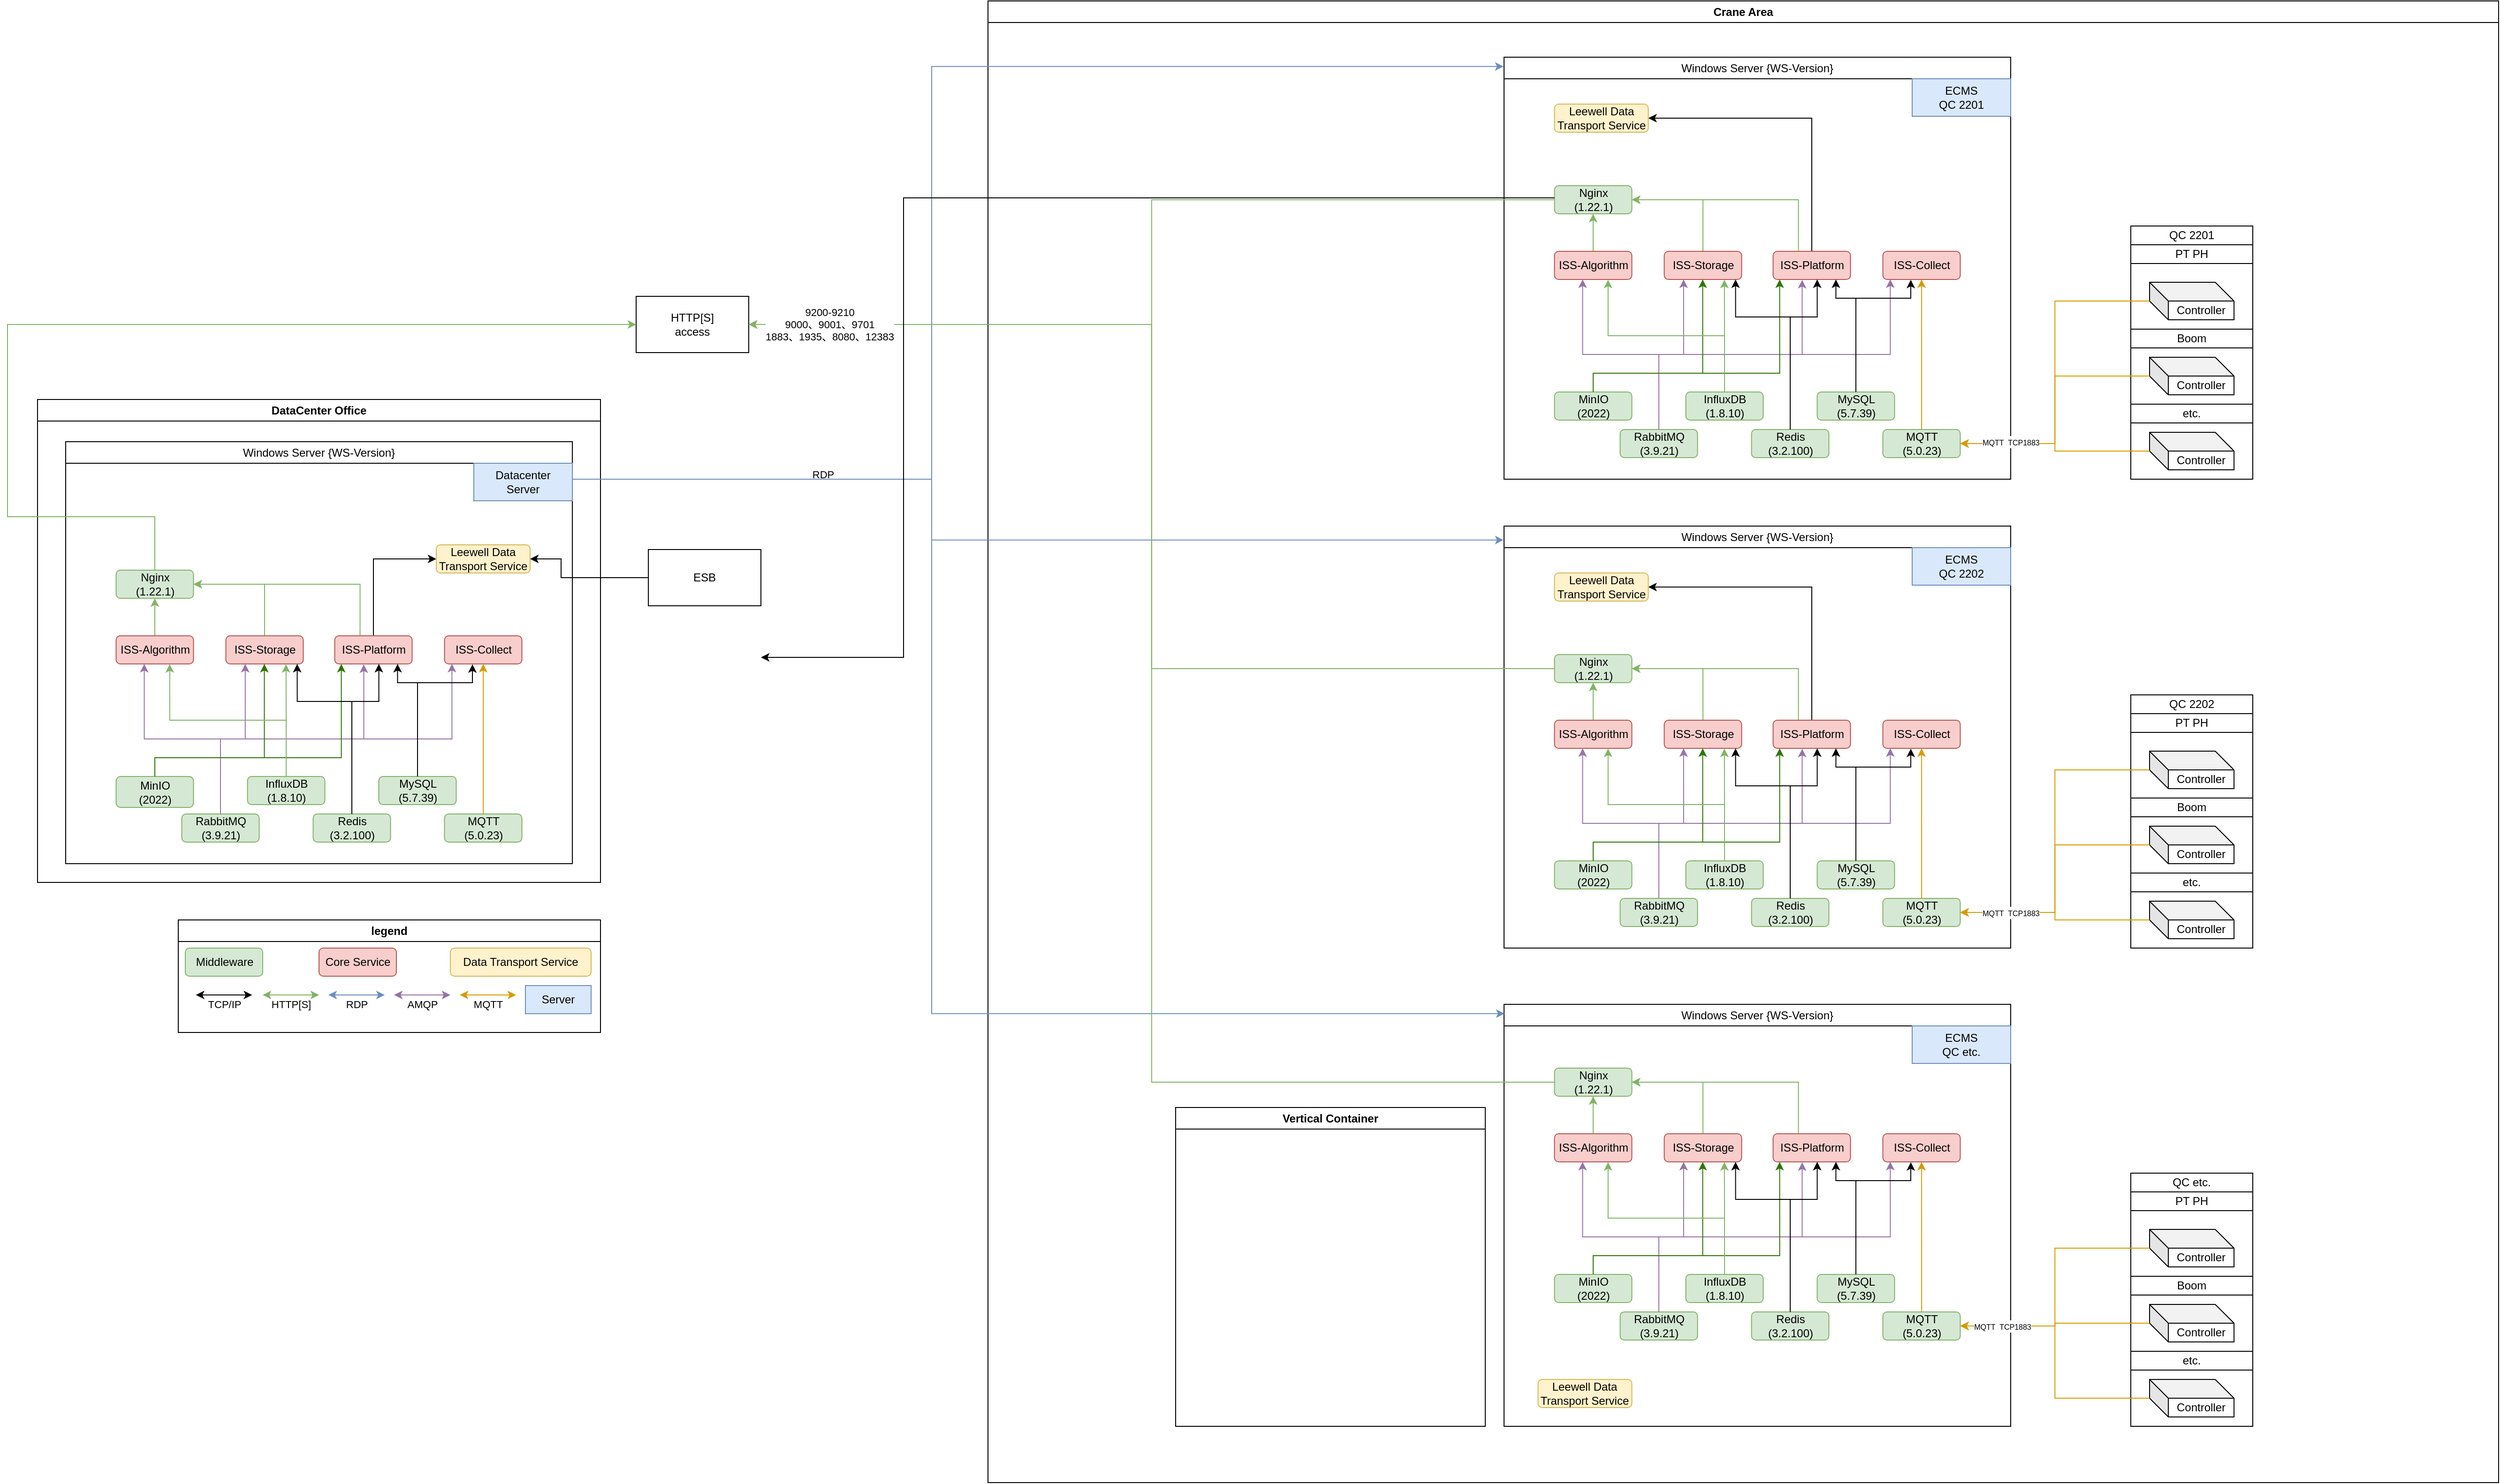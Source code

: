 <mxfile version="27.1.4">
  <diagram name="第 1 页" id="3ImLSYelry7E7eVT9qmC">
    <mxGraphModel dx="3492" dy="1115" grid="1" gridSize="10" guides="1" tooltips="1" connect="1" arrows="1" fold="1" page="1" pageScale="1" pageWidth="827" pageHeight="1169" math="0" shadow="0">
      <root>
        <mxCell id="0" />
        <mxCell id="1" parent="0" />
        <mxCell id="sP9vwEh8VMAq78QCd82c-1" value="Crane Area" style="swimlane;whiteSpace=wrap;html=1;" parent="1" vertex="1">
          <mxGeometry x="200" y="30" width="1610" height="1580" as="geometry" />
        </mxCell>
        <mxCell id="AljZzZJW0XcGzfn0RQ-F-73" value="" style="group" parent="sP9vwEh8VMAq78QCd82c-1" vertex="1" connectable="0">
          <mxGeometry x="550" y="60" width="730" height="450" as="geometry" />
        </mxCell>
        <mxCell id="AljZzZJW0XcGzfn0RQ-F-25" value="&lt;span style=&quot;font-weight: 400;&quot;&gt;Windows Server {WS-Version}&lt;/span&gt;" style="swimlane;whiteSpace=wrap;html=1;" parent="AljZzZJW0XcGzfn0RQ-F-73" vertex="1">
          <mxGeometry width="540" height="450" as="geometry">
            <mxRectangle x="60" y="60" width="200" height="30" as="alternateBounds" />
          </mxGeometry>
        </mxCell>
        <mxCell id="AljZzZJW0XcGzfn0RQ-F-26" value="ECMS&lt;br&gt;QC 2201" style="rounded=0;whiteSpace=wrap;html=1;fillColor=#dae8fc;strokeColor=#6c8ebf;" parent="AljZzZJW0XcGzfn0RQ-F-25" vertex="1">
          <mxGeometry x="435" y="23" width="105" height="40" as="geometry" />
        </mxCell>
        <mxCell id="AljZzZJW0XcGzfn0RQ-F-217" style="edgeStyle=orthogonalEdgeStyle;rounded=0;orthogonalLoop=1;jettySize=auto;html=1;exitX=0.5;exitY=0;exitDx=0;exitDy=0;entryX=0.5;entryY=1;entryDx=0;entryDy=0;fillColor=#d5e8d4;strokeColor=#82b366;" parent="AljZzZJW0XcGzfn0RQ-F-25" source="AljZzZJW0XcGzfn0RQ-F-27" target="AljZzZJW0XcGzfn0RQ-F-58" edge="1">
          <mxGeometry relative="1" as="geometry" />
        </mxCell>
        <mxCell id="AljZzZJW0XcGzfn0RQ-F-27" value="ISS-Algorithm" style="rounded=1;whiteSpace=wrap;html=1;fillColor=#f8cecc;strokeColor=#b85450;" parent="AljZzZJW0XcGzfn0RQ-F-25" vertex="1">
          <mxGeometry x="53.75" y="207" width="82.5" height="30" as="geometry" />
        </mxCell>
        <mxCell id="AljZzZJW0XcGzfn0RQ-F-60" style="edgeStyle=orthogonalEdgeStyle;rounded=0;orthogonalLoop=1;jettySize=auto;html=1;exitX=0.5;exitY=0;exitDx=0;exitDy=0;entryX=1;entryY=0.5;entryDx=0;entryDy=0;fillColor=#d5e8d4;strokeColor=#82b366;" parent="AljZzZJW0XcGzfn0RQ-F-25" source="AljZzZJW0XcGzfn0RQ-F-28" target="AljZzZJW0XcGzfn0RQ-F-58" edge="1">
          <mxGeometry relative="1" as="geometry" />
        </mxCell>
        <mxCell id="AljZzZJW0XcGzfn0RQ-F-28" value="ISS-Storage" style="rounded=1;whiteSpace=wrap;html=1;fillColor=#f8cecc;strokeColor=#b85450;" parent="AljZzZJW0XcGzfn0RQ-F-25" vertex="1">
          <mxGeometry x="170.75" y="207" width="82.5" height="30" as="geometry" />
        </mxCell>
        <mxCell id="AljZzZJW0XcGzfn0RQ-F-59" style="edgeStyle=orthogonalEdgeStyle;rounded=0;orthogonalLoop=1;jettySize=auto;html=1;exitX=0.5;exitY=0;exitDx=0;exitDy=0;entryX=1;entryY=0.5;entryDx=0;entryDy=0;fillColor=#d5e8d4;strokeColor=#82b366;" parent="AljZzZJW0XcGzfn0RQ-F-25" source="AljZzZJW0XcGzfn0RQ-F-29" target="AljZzZJW0XcGzfn0RQ-F-58" edge="1">
          <mxGeometry relative="1" as="geometry">
            <Array as="points">
              <mxPoint x="313.75" y="207" />
              <mxPoint x="313.75" y="152" />
            </Array>
          </mxGeometry>
        </mxCell>
        <mxCell id="AljZzZJW0XcGzfn0RQ-F-63" style="edgeStyle=orthogonalEdgeStyle;rounded=0;orthogonalLoop=1;jettySize=auto;html=1;exitX=0.5;exitY=0;exitDx=0;exitDy=0;entryX=1;entryY=0.5;entryDx=0;entryDy=0;" parent="AljZzZJW0XcGzfn0RQ-F-25" source="AljZzZJW0XcGzfn0RQ-F-29" target="AljZzZJW0XcGzfn0RQ-F-61" edge="1">
          <mxGeometry relative="1" as="geometry" />
        </mxCell>
        <mxCell id="AljZzZJW0XcGzfn0RQ-F-29" value="ISS-Platform" style="rounded=1;whiteSpace=wrap;html=1;fillColor=#f8cecc;strokeColor=#b85450;" parent="AljZzZJW0XcGzfn0RQ-F-25" vertex="1">
          <mxGeometry x="286.75" y="207" width="82.5" height="30" as="geometry" />
        </mxCell>
        <mxCell id="AljZzZJW0XcGzfn0RQ-F-30" value="ISS-Collect" style="rounded=1;whiteSpace=wrap;html=1;fillColor=#f8cecc;strokeColor=#b85450;" parent="AljZzZJW0XcGzfn0RQ-F-25" vertex="1">
          <mxGeometry x="403.75" y="207" width="82.5" height="30" as="geometry" />
        </mxCell>
        <mxCell id="AljZzZJW0XcGzfn0RQ-F-40" style="edgeStyle=orthogonalEdgeStyle;rounded=0;orthogonalLoop=1;jettySize=auto;html=1;exitX=0.5;exitY=0;exitDx=0;exitDy=0;entryX=0.25;entryY=1;entryDx=0;entryDy=0;fillColor=#e1d5e7;strokeColor=#9673a6;" parent="AljZzZJW0XcGzfn0RQ-F-25" source="AljZzZJW0XcGzfn0RQ-F-31" target="AljZzZJW0XcGzfn0RQ-F-28" edge="1">
          <mxGeometry relative="1" as="geometry" />
        </mxCell>
        <mxCell id="AljZzZJW0XcGzfn0RQ-F-41" style="edgeStyle=orthogonalEdgeStyle;rounded=0;orthogonalLoop=1;jettySize=auto;html=1;exitX=0.5;exitY=0;exitDx=0;exitDy=0;fillColor=#e1d5e7;strokeColor=#9673a6;entryX=0.379;entryY=1.018;entryDx=0;entryDy=0;entryPerimeter=0;" parent="AljZzZJW0XcGzfn0RQ-F-25" source="AljZzZJW0XcGzfn0RQ-F-31" target="AljZzZJW0XcGzfn0RQ-F-29" edge="1">
          <mxGeometry relative="1" as="geometry">
            <mxPoint x="313.75" y="237" as="targetPoint" />
            <Array as="points">
              <mxPoint x="164.75" y="317" />
              <mxPoint x="317.75" y="317" />
              <mxPoint x="317.75" y="237" />
            </Array>
          </mxGeometry>
        </mxCell>
        <mxCell id="AljZzZJW0XcGzfn0RQ-F-31" value="RabbitMQ&lt;br&gt;(3.9.21)" style="rounded=1;whiteSpace=wrap;html=1;fillColor=#d5e8d4;strokeColor=#82b366;" parent="AljZzZJW0XcGzfn0RQ-F-25" vertex="1">
          <mxGeometry x="123.75" y="397" width="82.5" height="30" as="geometry" />
        </mxCell>
        <mxCell id="AljZzZJW0XcGzfn0RQ-F-32" value="InfluxDB &lt;br&gt;(1.8.10)" style="rounded=1;whiteSpace=wrap;html=1;fillColor=#d5e8d4;strokeColor=#82b366;" parent="AljZzZJW0XcGzfn0RQ-F-25" vertex="1">
          <mxGeometry x="193.75" y="357" width="82.5" height="30" as="geometry" />
        </mxCell>
        <mxCell id="AljZzZJW0XcGzfn0RQ-F-33" value="MySQL&lt;br&gt;(5.7.39)" style="rounded=1;whiteSpace=wrap;html=1;fillColor=#d5e8d4;strokeColor=#82b366;" parent="AljZzZJW0XcGzfn0RQ-F-25" vertex="1">
          <mxGeometry x="333.75" y="357" width="82.5" height="30" as="geometry" />
        </mxCell>
        <mxCell id="AljZzZJW0XcGzfn0RQ-F-35" style="edgeStyle=orthogonalEdgeStyle;rounded=0;orthogonalLoop=1;jettySize=auto;html=1;entryX=0.5;entryY=1;entryDx=0;entryDy=0;fillColor=#ffe6cc;strokeColor=#d79b00;" parent="AljZzZJW0XcGzfn0RQ-F-25" source="AljZzZJW0XcGzfn0RQ-F-34" target="AljZzZJW0XcGzfn0RQ-F-30" edge="1">
          <mxGeometry relative="1" as="geometry" />
        </mxCell>
        <mxCell id="AljZzZJW0XcGzfn0RQ-F-34" value="MQTT&lt;br&gt;(5.0.23)" style="rounded=1;whiteSpace=wrap;html=1;fillColor=#d5e8d4;strokeColor=#82b366;" parent="AljZzZJW0XcGzfn0RQ-F-25" vertex="1">
          <mxGeometry x="403.75" y="397" width="82.5" height="30" as="geometry" />
        </mxCell>
        <mxCell id="AljZzZJW0XcGzfn0RQ-F-42" style="edgeStyle=orthogonalEdgeStyle;rounded=0;orthogonalLoop=1;jettySize=auto;html=1;exitX=0.5;exitY=0;exitDx=0;exitDy=0;entryX=0.096;entryY=0.997;entryDx=0;entryDy=0;entryPerimeter=0;fillColor=#e1d5e7;strokeColor=#9673a6;" parent="AljZzZJW0XcGzfn0RQ-F-25" source="AljZzZJW0XcGzfn0RQ-F-31" target="AljZzZJW0XcGzfn0RQ-F-30" edge="1">
          <mxGeometry relative="1" as="geometry" />
        </mxCell>
        <mxCell id="AljZzZJW0XcGzfn0RQ-F-43" style="edgeStyle=orthogonalEdgeStyle;rounded=0;orthogonalLoop=1;jettySize=auto;html=1;exitX=0.5;exitY=0;exitDx=0;exitDy=0;fillColor=#e1d5e7;strokeColor=#9673a6;" parent="AljZzZJW0XcGzfn0RQ-F-25" source="AljZzZJW0XcGzfn0RQ-F-31" edge="1">
          <mxGeometry relative="1" as="geometry">
            <mxPoint x="83.75" y="237" as="targetPoint" />
            <Array as="points">
              <mxPoint x="164.75" y="317" />
              <mxPoint x="83.75" y="317" />
              <mxPoint x="83.75" y="237" />
            </Array>
          </mxGeometry>
        </mxCell>
        <mxCell id="AljZzZJW0XcGzfn0RQ-F-44" value="Redis&lt;div&gt;(3.2.100)&lt;/div&gt;" style="rounded=1;whiteSpace=wrap;html=1;fillColor=#d5e8d4;strokeColor=#82b366;" parent="AljZzZJW0XcGzfn0RQ-F-25" vertex="1">
          <mxGeometry x="263.75" y="397" width="82.5" height="30" as="geometry" />
        </mxCell>
        <mxCell id="AljZzZJW0XcGzfn0RQ-F-45" value="MinIO&lt;br&gt;(2022)" style="rounded=1;whiteSpace=wrap;html=1;fillColor=#d5e8d4;strokeColor=#82b366;" parent="AljZzZJW0XcGzfn0RQ-F-25" vertex="1">
          <mxGeometry x="53.75" y="357" width="82.5" height="30" as="geometry" />
        </mxCell>
        <mxCell id="AljZzZJW0XcGzfn0RQ-F-48" style="edgeStyle=orthogonalEdgeStyle;rounded=0;orthogonalLoop=1;jettySize=auto;html=1;exitX=0.5;exitY=0;exitDx=0;exitDy=0;entryX=0.5;entryY=1;entryDx=0;entryDy=0;fillColor=#60a917;strokeColor=#2D7600;" parent="AljZzZJW0XcGzfn0RQ-F-25" source="AljZzZJW0XcGzfn0RQ-F-45" target="AljZzZJW0XcGzfn0RQ-F-28" edge="1">
          <mxGeometry relative="1" as="geometry">
            <Array as="points">
              <mxPoint x="94.75" y="337" />
              <mxPoint x="211.75" y="337" />
              <mxPoint x="211.75" y="237" />
            </Array>
          </mxGeometry>
        </mxCell>
        <mxCell id="AljZzZJW0XcGzfn0RQ-F-49" style="edgeStyle=orthogonalEdgeStyle;rounded=0;orthogonalLoop=1;jettySize=auto;html=1;exitX=0.5;exitY=0;exitDx=0;exitDy=0;entryX=0.085;entryY=1;entryDx=0;entryDy=0;entryPerimeter=0;fillColor=#60a917;strokeColor=#2D7600;" parent="AljZzZJW0XcGzfn0RQ-F-25" source="AljZzZJW0XcGzfn0RQ-F-45" target="AljZzZJW0XcGzfn0RQ-F-29" edge="1">
          <mxGeometry relative="1" as="geometry">
            <Array as="points">
              <mxPoint x="94.75" y="337" />
              <mxPoint x="293.75" y="337" />
            </Array>
          </mxGeometry>
        </mxCell>
        <mxCell id="AljZzZJW0XcGzfn0RQ-F-51" style="edgeStyle=orthogonalEdgeStyle;rounded=0;orthogonalLoop=1;jettySize=auto;html=1;exitX=0.5;exitY=0;exitDx=0;exitDy=0;entryX=0.361;entryY=1.012;entryDx=0;entryDy=0;entryPerimeter=0;" parent="AljZzZJW0XcGzfn0RQ-F-25" source="AljZzZJW0XcGzfn0RQ-F-33" target="AljZzZJW0XcGzfn0RQ-F-30" edge="1">
          <mxGeometry relative="1" as="geometry">
            <Array as="points">
              <mxPoint x="374.75" y="257" />
              <mxPoint x="433.75" y="257" />
            </Array>
          </mxGeometry>
        </mxCell>
        <mxCell id="AljZzZJW0XcGzfn0RQ-F-52" style="edgeStyle=orthogonalEdgeStyle;rounded=0;orthogonalLoop=1;jettySize=auto;html=1;exitX=0.5;exitY=0;exitDx=0;exitDy=0;entryX=0.812;entryY=1;entryDx=0;entryDy=0;entryPerimeter=0;" parent="AljZzZJW0XcGzfn0RQ-F-25" source="AljZzZJW0XcGzfn0RQ-F-33" target="AljZzZJW0XcGzfn0RQ-F-29" edge="1">
          <mxGeometry relative="1" as="geometry">
            <Array as="points">
              <mxPoint x="374.75" y="257" />
              <mxPoint x="353.75" y="257" />
            </Array>
          </mxGeometry>
        </mxCell>
        <mxCell id="AljZzZJW0XcGzfn0RQ-F-54" style="edgeStyle=orthogonalEdgeStyle;rounded=0;orthogonalLoop=1;jettySize=auto;html=1;exitX=0.5;exitY=0;exitDx=0;exitDy=0;entryX=0.777;entryY=1.01;entryDx=0;entryDy=0;entryPerimeter=0;fillColor=#d5e8d4;strokeColor=#82b366;" parent="AljZzZJW0XcGzfn0RQ-F-25" source="AljZzZJW0XcGzfn0RQ-F-32" target="AljZzZJW0XcGzfn0RQ-F-28" edge="1">
          <mxGeometry relative="1" as="geometry" />
        </mxCell>
        <mxCell id="AljZzZJW0XcGzfn0RQ-F-55" style="edgeStyle=orthogonalEdgeStyle;rounded=0;orthogonalLoop=1;jettySize=auto;html=1;exitX=0.5;exitY=0;exitDx=0;exitDy=0;entryX=0.57;entryY=1;entryDx=0;entryDy=0;entryPerimeter=0;" parent="AljZzZJW0XcGzfn0RQ-F-25" source="AljZzZJW0XcGzfn0RQ-F-44" target="AljZzZJW0XcGzfn0RQ-F-29" edge="1">
          <mxGeometry relative="1" as="geometry">
            <Array as="points">
              <mxPoint x="304.75" y="277" />
              <mxPoint x="333.75" y="277" />
            </Array>
          </mxGeometry>
        </mxCell>
        <mxCell id="AljZzZJW0XcGzfn0RQ-F-56" style="edgeStyle=orthogonalEdgeStyle;rounded=0;orthogonalLoop=1;jettySize=auto;html=1;exitX=0.5;exitY=0;exitDx=0;exitDy=0;" parent="AljZzZJW0XcGzfn0RQ-F-25" source="AljZzZJW0XcGzfn0RQ-F-44" edge="1">
          <mxGeometry relative="1" as="geometry">
            <mxPoint x="246.75" y="237" as="targetPoint" />
            <Array as="points">
              <mxPoint x="304.75" y="277" />
              <mxPoint x="246.75" y="277" />
            </Array>
          </mxGeometry>
        </mxCell>
        <mxCell id="AljZzZJW0XcGzfn0RQ-F-57" style="edgeStyle=orthogonalEdgeStyle;rounded=0;orthogonalLoop=1;jettySize=auto;html=1;exitX=0.5;exitY=0;exitDx=0;exitDy=0;entryX=0.693;entryY=1.01;entryDx=0;entryDy=0;entryPerimeter=0;fillColor=#d5e8d4;strokeColor=#82b366;" parent="AljZzZJW0XcGzfn0RQ-F-25" source="AljZzZJW0XcGzfn0RQ-F-32" target="AljZzZJW0XcGzfn0RQ-F-27" edge="1">
          <mxGeometry relative="1" as="geometry" />
        </mxCell>
        <mxCell id="AljZzZJW0XcGzfn0RQ-F-58" value="Nginx&lt;br&gt;(1.22.1)" style="rounded=1;whiteSpace=wrap;html=1;fillColor=#d5e8d4;strokeColor=#82b366;" parent="AljZzZJW0XcGzfn0RQ-F-25" vertex="1">
          <mxGeometry x="53.75" y="137" width="82.5" height="30" as="geometry" />
        </mxCell>
        <mxCell id="AljZzZJW0XcGzfn0RQ-F-61" value="Leewell Data Transport Service" style="rounded=1;whiteSpace=wrap;html=1;fillColor=#fff2cc;strokeColor=#d6b656;" parent="AljZzZJW0XcGzfn0RQ-F-25" vertex="1">
          <mxGeometry x="53.75" y="50" width="100" height="30" as="geometry" />
        </mxCell>
        <mxCell id="AljZzZJW0XcGzfn0RQ-F-65" value="" style="group" parent="AljZzZJW0XcGzfn0RQ-F-73" vertex="1" connectable="0">
          <mxGeometry x="668" y="180" width="130" height="270" as="geometry" />
        </mxCell>
        <mxCell id="sP9vwEh8VMAq78QCd82c-51" value="" style="rounded=0;whiteSpace=wrap;html=1;" parent="AljZzZJW0XcGzfn0RQ-F-65" vertex="1">
          <mxGeometry width="130" height="270" as="geometry" />
        </mxCell>
        <mxCell id="sP9vwEh8VMAq78QCd82c-47" value="Controller" style="shape=cube;whiteSpace=wrap;html=1;boundedLbl=1;backgroundOutline=1;darkOpacity=0.05;darkOpacity2=0.1;" parent="AljZzZJW0XcGzfn0RQ-F-65" vertex="1">
          <mxGeometry x="20" y="60" width="90" height="40" as="geometry" />
        </mxCell>
        <mxCell id="sP9vwEh8VMAq78QCd82c-48" value="Controller" style="shape=cube;whiteSpace=wrap;html=1;boundedLbl=1;backgroundOutline=1;darkOpacity=0.05;darkOpacity2=0.1;" parent="AljZzZJW0XcGzfn0RQ-F-65" vertex="1">
          <mxGeometry x="20" y="140" width="90" height="40" as="geometry" />
        </mxCell>
        <mxCell id="sP9vwEh8VMAq78QCd82c-49" value="Controller" style="shape=cube;whiteSpace=wrap;html=1;boundedLbl=1;backgroundOutline=1;darkOpacity=0.05;darkOpacity2=0.1;" parent="AljZzZJW0XcGzfn0RQ-F-65" vertex="1">
          <mxGeometry x="20" y="220" width="90" height="40" as="geometry" />
        </mxCell>
        <mxCell id="sP9vwEh8VMAq78QCd82c-52" value="QC 2201" style="rounded=0;whiteSpace=wrap;html=1;" parent="AljZzZJW0XcGzfn0RQ-F-65" vertex="1">
          <mxGeometry width="130" height="20" as="geometry" />
        </mxCell>
        <mxCell id="sP9vwEh8VMAq78QCd82c-53" value="PT PH" style="rounded=0;whiteSpace=wrap;html=1;" parent="AljZzZJW0XcGzfn0RQ-F-65" vertex="1">
          <mxGeometry y="20" width="130" height="20" as="geometry" />
        </mxCell>
        <mxCell id="sP9vwEh8VMAq78QCd82c-54" value="Boom" style="rounded=0;whiteSpace=wrap;html=1;" parent="AljZzZJW0XcGzfn0RQ-F-65" vertex="1">
          <mxGeometry y="110" width="130" height="20" as="geometry" />
        </mxCell>
        <mxCell id="sP9vwEh8VMAq78QCd82c-55" value="etc." style="rounded=0;whiteSpace=wrap;html=1;" parent="AljZzZJW0XcGzfn0RQ-F-65" vertex="1">
          <mxGeometry y="190" width="130" height="20" as="geometry" />
        </mxCell>
        <mxCell id="AljZzZJW0XcGzfn0RQ-F-68" style="edgeStyle=orthogonalEdgeStyle;rounded=0;orthogonalLoop=1;jettySize=auto;html=1;exitX=0;exitY=0;exitDx=0;exitDy=20;exitPerimeter=0;entryX=1;entryY=0.5;entryDx=0;entryDy=0;fillColor=#ffe6cc;strokeColor=#d79b00;" parent="AljZzZJW0XcGzfn0RQ-F-73" source="sP9vwEh8VMAq78QCd82c-47" target="AljZzZJW0XcGzfn0RQ-F-34" edge="1">
          <mxGeometry relative="1" as="geometry" />
        </mxCell>
        <mxCell id="AljZzZJW0XcGzfn0RQ-F-69" style="edgeStyle=orthogonalEdgeStyle;rounded=0;orthogonalLoop=1;jettySize=auto;html=1;exitX=0;exitY=0;exitDx=0;exitDy=20;exitPerimeter=0;entryX=1;entryY=0.5;entryDx=0;entryDy=0;fillColor=#ffe6cc;strokeColor=#d79b00;" parent="AljZzZJW0XcGzfn0RQ-F-73" source="sP9vwEh8VMAq78QCd82c-49" target="AljZzZJW0XcGzfn0RQ-F-34" edge="1">
          <mxGeometry relative="1" as="geometry" />
        </mxCell>
        <mxCell id="AljZzZJW0XcGzfn0RQ-F-70" style="edgeStyle=orthogonalEdgeStyle;rounded=0;orthogonalLoop=1;jettySize=auto;html=1;exitX=0;exitY=0;exitDx=0;exitDy=20;exitPerimeter=0;entryX=1;entryY=0.5;entryDx=0;entryDy=0;fillColor=#ffe6cc;strokeColor=#d79b00;" parent="AljZzZJW0XcGzfn0RQ-F-73" source="sP9vwEh8VMAq78QCd82c-48" target="AljZzZJW0XcGzfn0RQ-F-34" edge="1">
          <mxGeometry relative="1" as="geometry" />
        </mxCell>
        <mxCell id="AljZzZJW0XcGzfn0RQ-F-72" value="&lt;font style=&quot;font-size: 8px;&quot;&gt;MQTT&amp;nbsp; TCP1883&lt;/font&gt;" style="edgeLabel;html=1;align=center;verticalAlign=middle;resizable=0;points=[];" parent="AljZzZJW0XcGzfn0RQ-F-70" vertex="1" connectable="0">
          <mxGeometry x="0.74" y="1" relative="1" as="geometry">
            <mxPoint x="18" y="-3" as="offset" />
          </mxGeometry>
        </mxCell>
        <mxCell id="AljZzZJW0XcGzfn0RQ-F-74" value="" style="group" parent="sP9vwEh8VMAq78QCd82c-1" vertex="1" connectable="0">
          <mxGeometry x="550" y="560" width="730" height="450" as="geometry" />
        </mxCell>
        <mxCell id="AljZzZJW0XcGzfn0RQ-F-75" value="&lt;span style=&quot;font-weight: 400;&quot;&gt;Windows Server {WS-Version}&lt;/span&gt;" style="swimlane;whiteSpace=wrap;html=1;" parent="AljZzZJW0XcGzfn0RQ-F-74" vertex="1">
          <mxGeometry width="540" height="450" as="geometry">
            <mxRectangle width="200" height="30" as="alternateBounds" />
          </mxGeometry>
        </mxCell>
        <mxCell id="AljZzZJW0XcGzfn0RQ-F-76" value="ECMS&lt;br&gt;QC 2202" style="rounded=0;whiteSpace=wrap;html=1;fillColor=#dae8fc;strokeColor=#6c8ebf;" parent="AljZzZJW0XcGzfn0RQ-F-75" vertex="1">
          <mxGeometry x="435" y="23" width="105" height="40" as="geometry" />
        </mxCell>
        <mxCell id="AljZzZJW0XcGzfn0RQ-F-218" style="edgeStyle=orthogonalEdgeStyle;rounded=0;orthogonalLoop=1;jettySize=auto;html=1;exitX=0.5;exitY=0;exitDx=0;exitDy=0;entryX=0.5;entryY=1;entryDx=0;entryDy=0;fillColor=#d5e8d4;strokeColor=#82b366;" parent="AljZzZJW0XcGzfn0RQ-F-75" source="AljZzZJW0XcGzfn0RQ-F-77" target="AljZzZJW0XcGzfn0RQ-F-104" edge="1">
          <mxGeometry relative="1" as="geometry" />
        </mxCell>
        <mxCell id="AljZzZJW0XcGzfn0RQ-F-77" value="ISS-Algorithm" style="rounded=1;whiteSpace=wrap;html=1;fillColor=#f8cecc;strokeColor=#b85450;" parent="AljZzZJW0XcGzfn0RQ-F-75" vertex="1">
          <mxGeometry x="53.75" y="207" width="82.5" height="30" as="geometry" />
        </mxCell>
        <mxCell id="AljZzZJW0XcGzfn0RQ-F-78" style="edgeStyle=orthogonalEdgeStyle;rounded=0;orthogonalLoop=1;jettySize=auto;html=1;exitX=0.5;exitY=0;exitDx=0;exitDy=0;entryX=1;entryY=0.5;entryDx=0;entryDy=0;fillColor=#d5e8d4;strokeColor=#82b366;" parent="AljZzZJW0XcGzfn0RQ-F-75" source="AljZzZJW0XcGzfn0RQ-F-79" target="AljZzZJW0XcGzfn0RQ-F-104" edge="1">
          <mxGeometry relative="1" as="geometry" />
        </mxCell>
        <mxCell id="AljZzZJW0XcGzfn0RQ-F-79" value="ISS-Storage" style="rounded=1;whiteSpace=wrap;html=1;fillColor=#f8cecc;strokeColor=#b85450;" parent="AljZzZJW0XcGzfn0RQ-F-75" vertex="1">
          <mxGeometry x="170.75" y="207" width="82.5" height="30" as="geometry" />
        </mxCell>
        <mxCell id="AljZzZJW0XcGzfn0RQ-F-80" style="edgeStyle=orthogonalEdgeStyle;rounded=0;orthogonalLoop=1;jettySize=auto;html=1;exitX=0.5;exitY=0;exitDx=0;exitDy=0;entryX=1;entryY=0.5;entryDx=0;entryDy=0;fillColor=#d5e8d4;strokeColor=#82b366;" parent="AljZzZJW0XcGzfn0RQ-F-75" source="AljZzZJW0XcGzfn0RQ-F-83" target="AljZzZJW0XcGzfn0RQ-F-104" edge="1">
          <mxGeometry relative="1" as="geometry">
            <Array as="points">
              <mxPoint x="313.75" y="207" />
              <mxPoint x="313.75" y="152" />
            </Array>
          </mxGeometry>
        </mxCell>
        <mxCell id="AljZzZJW0XcGzfn0RQ-F-81" style="edgeStyle=orthogonalEdgeStyle;rounded=0;orthogonalLoop=1;jettySize=auto;html=1;exitX=0.5;exitY=0;exitDx=0;exitDy=0;entryX=1;entryY=0.5;entryDx=0;entryDy=0;" parent="AljZzZJW0XcGzfn0RQ-F-75" source="AljZzZJW0XcGzfn0RQ-F-83" target="AljZzZJW0XcGzfn0RQ-F-105" edge="1">
          <mxGeometry relative="1" as="geometry" />
        </mxCell>
        <mxCell id="AljZzZJW0XcGzfn0RQ-F-83" value="ISS-Platform" style="rounded=1;whiteSpace=wrap;html=1;fillColor=#f8cecc;strokeColor=#b85450;" parent="AljZzZJW0XcGzfn0RQ-F-75" vertex="1">
          <mxGeometry x="286.75" y="207" width="82.5" height="30" as="geometry" />
        </mxCell>
        <mxCell id="AljZzZJW0XcGzfn0RQ-F-84" value="ISS-Collect" style="rounded=1;whiteSpace=wrap;html=1;fillColor=#f8cecc;strokeColor=#b85450;" parent="AljZzZJW0XcGzfn0RQ-F-75" vertex="1">
          <mxGeometry x="403.75" y="207" width="82.5" height="30" as="geometry" />
        </mxCell>
        <mxCell id="AljZzZJW0XcGzfn0RQ-F-85" style="edgeStyle=orthogonalEdgeStyle;rounded=0;orthogonalLoop=1;jettySize=auto;html=1;exitX=0.5;exitY=0;exitDx=0;exitDy=0;entryX=0.25;entryY=1;entryDx=0;entryDy=0;fillColor=#e1d5e7;strokeColor=#9673a6;" parent="AljZzZJW0XcGzfn0RQ-F-75" source="AljZzZJW0XcGzfn0RQ-F-87" target="AljZzZJW0XcGzfn0RQ-F-79" edge="1">
          <mxGeometry relative="1" as="geometry" />
        </mxCell>
        <mxCell id="AljZzZJW0XcGzfn0RQ-F-86" style="edgeStyle=orthogonalEdgeStyle;rounded=0;orthogonalLoop=1;jettySize=auto;html=1;exitX=0.5;exitY=0;exitDx=0;exitDy=0;fillColor=#e1d5e7;strokeColor=#9673a6;entryX=0.379;entryY=1.018;entryDx=0;entryDy=0;entryPerimeter=0;" parent="AljZzZJW0XcGzfn0RQ-F-75" source="AljZzZJW0XcGzfn0RQ-F-87" target="AljZzZJW0XcGzfn0RQ-F-83" edge="1">
          <mxGeometry relative="1" as="geometry">
            <mxPoint x="313.75" y="237" as="targetPoint" />
            <Array as="points">
              <mxPoint x="164.75" y="317" />
              <mxPoint x="317.75" y="317" />
              <mxPoint x="317.75" y="237" />
            </Array>
          </mxGeometry>
        </mxCell>
        <mxCell id="AljZzZJW0XcGzfn0RQ-F-87" value="RabbitMQ&lt;br&gt;(3.9.21)" style="rounded=1;whiteSpace=wrap;html=1;fillColor=#d5e8d4;strokeColor=#82b366;" parent="AljZzZJW0XcGzfn0RQ-F-75" vertex="1">
          <mxGeometry x="123.75" y="397" width="82.5" height="30" as="geometry" />
        </mxCell>
        <mxCell id="AljZzZJW0XcGzfn0RQ-F-88" value="InfluxDB &lt;br&gt;(1.8.10)" style="rounded=1;whiteSpace=wrap;html=1;fillColor=#d5e8d4;strokeColor=#82b366;" parent="AljZzZJW0XcGzfn0RQ-F-75" vertex="1">
          <mxGeometry x="193.75" y="357" width="82.5" height="30" as="geometry" />
        </mxCell>
        <mxCell id="AljZzZJW0XcGzfn0RQ-F-89" value="MySQL&lt;br&gt;(5.7.39)" style="rounded=1;whiteSpace=wrap;html=1;fillColor=#d5e8d4;strokeColor=#82b366;" parent="AljZzZJW0XcGzfn0RQ-F-75" vertex="1">
          <mxGeometry x="333.75" y="357" width="82.5" height="30" as="geometry" />
        </mxCell>
        <mxCell id="AljZzZJW0XcGzfn0RQ-F-90" style="edgeStyle=orthogonalEdgeStyle;rounded=0;orthogonalLoop=1;jettySize=auto;html=1;entryX=0.5;entryY=1;entryDx=0;entryDy=0;fillColor=#ffe6cc;strokeColor=#d79b00;" parent="AljZzZJW0XcGzfn0RQ-F-75" source="AljZzZJW0XcGzfn0RQ-F-91" target="AljZzZJW0XcGzfn0RQ-F-84" edge="1">
          <mxGeometry relative="1" as="geometry" />
        </mxCell>
        <mxCell id="AljZzZJW0XcGzfn0RQ-F-91" value="MQTT&lt;br&gt;(5.0.23)" style="rounded=1;whiteSpace=wrap;html=1;fillColor=#d5e8d4;strokeColor=#82b366;" parent="AljZzZJW0XcGzfn0RQ-F-75" vertex="1">
          <mxGeometry x="403.75" y="397" width="82.5" height="30" as="geometry" />
        </mxCell>
        <mxCell id="AljZzZJW0XcGzfn0RQ-F-92" style="edgeStyle=orthogonalEdgeStyle;rounded=0;orthogonalLoop=1;jettySize=auto;html=1;exitX=0.5;exitY=0;exitDx=0;exitDy=0;entryX=0.096;entryY=0.997;entryDx=0;entryDy=0;entryPerimeter=0;fillColor=#e1d5e7;strokeColor=#9673a6;" parent="AljZzZJW0XcGzfn0RQ-F-75" source="AljZzZJW0XcGzfn0RQ-F-87" target="AljZzZJW0XcGzfn0RQ-F-84" edge="1">
          <mxGeometry relative="1" as="geometry" />
        </mxCell>
        <mxCell id="AljZzZJW0XcGzfn0RQ-F-93" style="edgeStyle=orthogonalEdgeStyle;rounded=0;orthogonalLoop=1;jettySize=auto;html=1;exitX=0.5;exitY=0;exitDx=0;exitDy=0;fillColor=#e1d5e7;strokeColor=#9673a6;" parent="AljZzZJW0XcGzfn0RQ-F-75" source="AljZzZJW0XcGzfn0RQ-F-87" edge="1">
          <mxGeometry relative="1" as="geometry">
            <mxPoint x="83.75" y="237" as="targetPoint" />
            <Array as="points">
              <mxPoint x="164.75" y="317" />
              <mxPoint x="83.75" y="317" />
              <mxPoint x="83.75" y="237" />
            </Array>
          </mxGeometry>
        </mxCell>
        <mxCell id="AljZzZJW0XcGzfn0RQ-F-94" value="Redis&lt;div&gt;(3.2.100)&lt;/div&gt;" style="rounded=1;whiteSpace=wrap;html=1;fillColor=#d5e8d4;strokeColor=#82b366;" parent="AljZzZJW0XcGzfn0RQ-F-75" vertex="1">
          <mxGeometry x="263.75" y="397" width="82.5" height="30" as="geometry" />
        </mxCell>
        <mxCell id="AljZzZJW0XcGzfn0RQ-F-95" value="MinIO&lt;br&gt;(2022)" style="rounded=1;whiteSpace=wrap;html=1;fillColor=#d5e8d4;strokeColor=#82b366;" parent="AljZzZJW0XcGzfn0RQ-F-75" vertex="1">
          <mxGeometry x="53.75" y="357" width="82.5" height="30" as="geometry" />
        </mxCell>
        <mxCell id="AljZzZJW0XcGzfn0RQ-F-96" style="edgeStyle=orthogonalEdgeStyle;rounded=0;orthogonalLoop=1;jettySize=auto;html=1;exitX=0.5;exitY=0;exitDx=0;exitDy=0;entryX=0.5;entryY=1;entryDx=0;entryDy=0;fillColor=#60a917;strokeColor=#2D7600;" parent="AljZzZJW0XcGzfn0RQ-F-75" source="AljZzZJW0XcGzfn0RQ-F-95" target="AljZzZJW0XcGzfn0RQ-F-79" edge="1">
          <mxGeometry relative="1" as="geometry">
            <Array as="points">
              <mxPoint x="94.75" y="337" />
              <mxPoint x="211.75" y="337" />
              <mxPoint x="211.75" y="237" />
            </Array>
          </mxGeometry>
        </mxCell>
        <mxCell id="AljZzZJW0XcGzfn0RQ-F-97" style="edgeStyle=orthogonalEdgeStyle;rounded=0;orthogonalLoop=1;jettySize=auto;html=1;exitX=0.5;exitY=0;exitDx=0;exitDy=0;entryX=0.085;entryY=1;entryDx=0;entryDy=0;entryPerimeter=0;fillColor=#60a917;strokeColor=#2D7600;" parent="AljZzZJW0XcGzfn0RQ-F-75" source="AljZzZJW0XcGzfn0RQ-F-95" target="AljZzZJW0XcGzfn0RQ-F-83" edge="1">
          <mxGeometry relative="1" as="geometry">
            <Array as="points">
              <mxPoint x="94.75" y="337" />
              <mxPoint x="293.75" y="337" />
            </Array>
          </mxGeometry>
        </mxCell>
        <mxCell id="AljZzZJW0XcGzfn0RQ-F-98" style="edgeStyle=orthogonalEdgeStyle;rounded=0;orthogonalLoop=1;jettySize=auto;html=1;exitX=0.5;exitY=0;exitDx=0;exitDy=0;entryX=0.361;entryY=1.012;entryDx=0;entryDy=0;entryPerimeter=0;" parent="AljZzZJW0XcGzfn0RQ-F-75" source="AljZzZJW0XcGzfn0RQ-F-89" target="AljZzZJW0XcGzfn0RQ-F-84" edge="1">
          <mxGeometry relative="1" as="geometry">
            <Array as="points">
              <mxPoint x="374.75" y="257" />
              <mxPoint x="433.75" y="257" />
            </Array>
          </mxGeometry>
        </mxCell>
        <mxCell id="AljZzZJW0XcGzfn0RQ-F-99" style="edgeStyle=orthogonalEdgeStyle;rounded=0;orthogonalLoop=1;jettySize=auto;html=1;exitX=0.5;exitY=0;exitDx=0;exitDy=0;entryX=0.812;entryY=1;entryDx=0;entryDy=0;entryPerimeter=0;" parent="AljZzZJW0XcGzfn0RQ-F-75" source="AljZzZJW0XcGzfn0RQ-F-89" target="AljZzZJW0XcGzfn0RQ-F-83" edge="1">
          <mxGeometry relative="1" as="geometry">
            <Array as="points">
              <mxPoint x="374.75" y="257" />
              <mxPoint x="353.75" y="257" />
            </Array>
          </mxGeometry>
        </mxCell>
        <mxCell id="AljZzZJW0XcGzfn0RQ-F-100" style="edgeStyle=orthogonalEdgeStyle;rounded=0;orthogonalLoop=1;jettySize=auto;html=1;exitX=0.5;exitY=0;exitDx=0;exitDy=0;entryX=0.777;entryY=1.01;entryDx=0;entryDy=0;entryPerimeter=0;fillColor=#d5e8d4;strokeColor=#82b366;" parent="AljZzZJW0XcGzfn0RQ-F-75" source="AljZzZJW0XcGzfn0RQ-F-88" target="AljZzZJW0XcGzfn0RQ-F-79" edge="1">
          <mxGeometry relative="1" as="geometry" />
        </mxCell>
        <mxCell id="AljZzZJW0XcGzfn0RQ-F-101" style="edgeStyle=orthogonalEdgeStyle;rounded=0;orthogonalLoop=1;jettySize=auto;html=1;exitX=0.5;exitY=0;exitDx=0;exitDy=0;entryX=0.57;entryY=1;entryDx=0;entryDy=0;entryPerimeter=0;" parent="AljZzZJW0XcGzfn0RQ-F-75" source="AljZzZJW0XcGzfn0RQ-F-94" target="AljZzZJW0XcGzfn0RQ-F-83" edge="1">
          <mxGeometry relative="1" as="geometry">
            <Array as="points">
              <mxPoint x="304.75" y="277" />
              <mxPoint x="333.75" y="277" />
            </Array>
          </mxGeometry>
        </mxCell>
        <mxCell id="AljZzZJW0XcGzfn0RQ-F-102" style="edgeStyle=orthogonalEdgeStyle;rounded=0;orthogonalLoop=1;jettySize=auto;html=1;exitX=0.5;exitY=0;exitDx=0;exitDy=0;" parent="AljZzZJW0XcGzfn0RQ-F-75" source="AljZzZJW0XcGzfn0RQ-F-94" edge="1">
          <mxGeometry relative="1" as="geometry">
            <mxPoint x="246.75" y="237" as="targetPoint" />
            <Array as="points">
              <mxPoint x="304.75" y="277" />
              <mxPoint x="246.75" y="277" />
            </Array>
          </mxGeometry>
        </mxCell>
        <mxCell id="AljZzZJW0XcGzfn0RQ-F-103" style="edgeStyle=orthogonalEdgeStyle;rounded=0;orthogonalLoop=1;jettySize=auto;html=1;exitX=0.5;exitY=0;exitDx=0;exitDy=0;entryX=0.693;entryY=1.01;entryDx=0;entryDy=0;entryPerimeter=0;fillColor=#d5e8d4;strokeColor=#82b366;" parent="AljZzZJW0XcGzfn0RQ-F-75" source="AljZzZJW0XcGzfn0RQ-F-88" target="AljZzZJW0XcGzfn0RQ-F-77" edge="1">
          <mxGeometry relative="1" as="geometry" />
        </mxCell>
        <mxCell id="AljZzZJW0XcGzfn0RQ-F-104" value="Nginx&lt;br&gt;(1.22.1)" style="rounded=1;whiteSpace=wrap;html=1;fillColor=#d5e8d4;strokeColor=#82b366;" parent="AljZzZJW0XcGzfn0RQ-F-75" vertex="1">
          <mxGeometry x="53.75" y="137" width="82.5" height="30" as="geometry" />
        </mxCell>
        <mxCell id="AljZzZJW0XcGzfn0RQ-F-105" value="Leewell Data Transport Service" style="rounded=1;whiteSpace=wrap;html=1;fillColor=#fff2cc;strokeColor=#d6b656;" parent="AljZzZJW0XcGzfn0RQ-F-75" vertex="1">
          <mxGeometry x="53.75" y="50" width="100" height="30" as="geometry" />
        </mxCell>
        <mxCell id="AljZzZJW0XcGzfn0RQ-F-107" value="" style="group" parent="AljZzZJW0XcGzfn0RQ-F-74" vertex="1" connectable="0">
          <mxGeometry x="668" y="180" width="130" height="270" as="geometry" />
        </mxCell>
        <mxCell id="AljZzZJW0XcGzfn0RQ-F-108" value="" style="rounded=0;whiteSpace=wrap;html=1;" parent="AljZzZJW0XcGzfn0RQ-F-107" vertex="1">
          <mxGeometry width="130" height="270" as="geometry" />
        </mxCell>
        <mxCell id="AljZzZJW0XcGzfn0RQ-F-109" value="Controller" style="shape=cube;whiteSpace=wrap;html=1;boundedLbl=1;backgroundOutline=1;darkOpacity=0.05;darkOpacity2=0.1;" parent="AljZzZJW0XcGzfn0RQ-F-107" vertex="1">
          <mxGeometry x="20" y="60" width="90" height="40" as="geometry" />
        </mxCell>
        <mxCell id="AljZzZJW0XcGzfn0RQ-F-110" value="Controller" style="shape=cube;whiteSpace=wrap;html=1;boundedLbl=1;backgroundOutline=1;darkOpacity=0.05;darkOpacity2=0.1;" parent="AljZzZJW0XcGzfn0RQ-F-107" vertex="1">
          <mxGeometry x="20" y="140" width="90" height="40" as="geometry" />
        </mxCell>
        <mxCell id="AljZzZJW0XcGzfn0RQ-F-111" value="Controller" style="shape=cube;whiteSpace=wrap;html=1;boundedLbl=1;backgroundOutline=1;darkOpacity=0.05;darkOpacity2=0.1;" parent="AljZzZJW0XcGzfn0RQ-F-107" vertex="1">
          <mxGeometry x="20" y="220" width="90" height="40" as="geometry" />
        </mxCell>
        <mxCell id="AljZzZJW0XcGzfn0RQ-F-112" value="QC 2202" style="rounded=0;whiteSpace=wrap;html=1;" parent="AljZzZJW0XcGzfn0RQ-F-107" vertex="1">
          <mxGeometry width="130" height="20" as="geometry" />
        </mxCell>
        <mxCell id="AljZzZJW0XcGzfn0RQ-F-113" value="PT PH" style="rounded=0;whiteSpace=wrap;html=1;" parent="AljZzZJW0XcGzfn0RQ-F-107" vertex="1">
          <mxGeometry y="20" width="130" height="20" as="geometry" />
        </mxCell>
        <mxCell id="AljZzZJW0XcGzfn0RQ-F-114" value="Boom" style="rounded=0;whiteSpace=wrap;html=1;" parent="AljZzZJW0XcGzfn0RQ-F-107" vertex="1">
          <mxGeometry y="110" width="130" height="20" as="geometry" />
        </mxCell>
        <mxCell id="AljZzZJW0XcGzfn0RQ-F-115" value="etc." style="rounded=0;whiteSpace=wrap;html=1;" parent="AljZzZJW0XcGzfn0RQ-F-107" vertex="1">
          <mxGeometry y="190" width="130" height="20" as="geometry" />
        </mxCell>
        <mxCell id="AljZzZJW0XcGzfn0RQ-F-116" style="edgeStyle=orthogonalEdgeStyle;rounded=0;orthogonalLoop=1;jettySize=auto;html=1;exitX=0;exitY=0;exitDx=0;exitDy=20;exitPerimeter=0;entryX=1;entryY=0.5;entryDx=0;entryDy=0;fillColor=#ffe6cc;strokeColor=#d79b00;" parent="AljZzZJW0XcGzfn0RQ-F-74" source="AljZzZJW0XcGzfn0RQ-F-109" target="AljZzZJW0XcGzfn0RQ-F-91" edge="1">
          <mxGeometry relative="1" as="geometry" />
        </mxCell>
        <mxCell id="AljZzZJW0XcGzfn0RQ-F-117" style="edgeStyle=orthogonalEdgeStyle;rounded=0;orthogonalLoop=1;jettySize=auto;html=1;exitX=0;exitY=0;exitDx=0;exitDy=20;exitPerimeter=0;entryX=1;entryY=0.5;entryDx=0;entryDy=0;fillColor=#ffe6cc;strokeColor=#d79b00;" parent="AljZzZJW0XcGzfn0RQ-F-74" source="AljZzZJW0XcGzfn0RQ-F-111" target="AljZzZJW0XcGzfn0RQ-F-91" edge="1">
          <mxGeometry relative="1" as="geometry" />
        </mxCell>
        <mxCell id="AljZzZJW0XcGzfn0RQ-F-118" style="edgeStyle=orthogonalEdgeStyle;rounded=0;orthogonalLoop=1;jettySize=auto;html=1;exitX=0;exitY=0;exitDx=0;exitDy=20;exitPerimeter=0;entryX=1;entryY=0.5;entryDx=0;entryDy=0;fillColor=#ffe6cc;strokeColor=#d79b00;" parent="AljZzZJW0XcGzfn0RQ-F-74" source="AljZzZJW0XcGzfn0RQ-F-110" target="AljZzZJW0XcGzfn0RQ-F-91" edge="1">
          <mxGeometry relative="1" as="geometry" />
        </mxCell>
        <mxCell id="AljZzZJW0XcGzfn0RQ-F-119" value="&lt;span style=&quot;font-size: 8px;&quot;&gt;MQTT&amp;nbsp; TCP1883&lt;/span&gt;" style="edgeLabel;html=1;align=center;verticalAlign=middle;resizable=0;points=[];" parent="AljZzZJW0XcGzfn0RQ-F-118" vertex="1" connectable="0">
          <mxGeometry x="0.74" y="1" relative="1" as="geometry">
            <mxPoint x="18" y="-1" as="offset" />
          </mxGeometry>
        </mxCell>
        <mxCell id="AljZzZJW0XcGzfn0RQ-F-120" value="" style="group" parent="sP9vwEh8VMAq78QCd82c-1" vertex="1" connectable="0">
          <mxGeometry x="550" y="1070" width="730" height="450" as="geometry" />
        </mxCell>
        <mxCell id="AljZzZJW0XcGzfn0RQ-F-121" value="&lt;span style=&quot;font-weight: 400;&quot;&gt;Windows Server {WS-Version}&lt;/span&gt;" style="swimlane;whiteSpace=wrap;html=1;" parent="AljZzZJW0XcGzfn0RQ-F-120" vertex="1">
          <mxGeometry width="540" height="450" as="geometry">
            <mxRectangle x="60" y="60" width="200" height="30" as="alternateBounds" />
          </mxGeometry>
        </mxCell>
        <mxCell id="AljZzZJW0XcGzfn0RQ-F-122" value="ECMS&lt;br&gt;QC etc." style="rounded=0;whiteSpace=wrap;html=1;fillColor=#dae8fc;strokeColor=#6c8ebf;" parent="AljZzZJW0XcGzfn0RQ-F-121" vertex="1">
          <mxGeometry x="435" y="23" width="105" height="40" as="geometry" />
        </mxCell>
        <mxCell id="AljZzZJW0XcGzfn0RQ-F-219" style="edgeStyle=orthogonalEdgeStyle;rounded=0;orthogonalLoop=1;jettySize=auto;html=1;exitX=0.5;exitY=0;exitDx=0;exitDy=0;entryX=0.5;entryY=1;entryDx=0;entryDy=0;fillColor=#d5e8d4;strokeColor=#82b366;" parent="AljZzZJW0XcGzfn0RQ-F-121" source="AljZzZJW0XcGzfn0RQ-F-123" target="AljZzZJW0XcGzfn0RQ-F-150" edge="1">
          <mxGeometry relative="1" as="geometry" />
        </mxCell>
        <mxCell id="AljZzZJW0XcGzfn0RQ-F-123" value="ISS-Algorithm" style="rounded=1;whiteSpace=wrap;html=1;fillColor=#f8cecc;strokeColor=#b85450;" parent="AljZzZJW0XcGzfn0RQ-F-121" vertex="1">
          <mxGeometry x="53.75" y="138" width="82.5" height="30" as="geometry" />
        </mxCell>
        <mxCell id="AljZzZJW0XcGzfn0RQ-F-124" style="edgeStyle=orthogonalEdgeStyle;rounded=0;orthogonalLoop=1;jettySize=auto;html=1;exitX=0.5;exitY=0;exitDx=0;exitDy=0;entryX=1;entryY=0.5;entryDx=0;entryDy=0;fillColor=#d5e8d4;strokeColor=#82b366;" parent="AljZzZJW0XcGzfn0RQ-F-121" source="AljZzZJW0XcGzfn0RQ-F-125" target="AljZzZJW0XcGzfn0RQ-F-150" edge="1">
          <mxGeometry relative="1" as="geometry" />
        </mxCell>
        <mxCell id="AljZzZJW0XcGzfn0RQ-F-125" value="ISS-Storage" style="rounded=1;whiteSpace=wrap;html=1;fillColor=#f8cecc;strokeColor=#b85450;" parent="AljZzZJW0XcGzfn0RQ-F-121" vertex="1">
          <mxGeometry x="170.75" y="138" width="82.5" height="30" as="geometry" />
        </mxCell>
        <mxCell id="AljZzZJW0XcGzfn0RQ-F-126" style="edgeStyle=orthogonalEdgeStyle;rounded=0;orthogonalLoop=1;jettySize=auto;html=1;exitX=0.5;exitY=0;exitDx=0;exitDy=0;entryX=1;entryY=0.5;entryDx=0;entryDy=0;fillColor=#d5e8d4;strokeColor=#82b366;" parent="AljZzZJW0XcGzfn0RQ-F-121" source="AljZzZJW0XcGzfn0RQ-F-129" target="AljZzZJW0XcGzfn0RQ-F-150" edge="1">
          <mxGeometry relative="1" as="geometry">
            <Array as="points">
              <mxPoint x="313.75" y="138" />
              <mxPoint x="313.75" y="83" />
            </Array>
          </mxGeometry>
        </mxCell>
        <mxCell id="AljZzZJW0XcGzfn0RQ-F-129" value="ISS-Platform" style="rounded=1;whiteSpace=wrap;html=1;fillColor=#f8cecc;strokeColor=#b85450;" parent="AljZzZJW0XcGzfn0RQ-F-121" vertex="1">
          <mxGeometry x="286.75" y="138" width="82.5" height="30" as="geometry" />
        </mxCell>
        <mxCell id="AljZzZJW0XcGzfn0RQ-F-130" value="ISS-Collect" style="rounded=1;whiteSpace=wrap;html=1;fillColor=#f8cecc;strokeColor=#b85450;" parent="AljZzZJW0XcGzfn0RQ-F-121" vertex="1">
          <mxGeometry x="403.75" y="138" width="82.5" height="30" as="geometry" />
        </mxCell>
        <mxCell id="AljZzZJW0XcGzfn0RQ-F-131" style="edgeStyle=orthogonalEdgeStyle;rounded=0;orthogonalLoop=1;jettySize=auto;html=1;exitX=0.5;exitY=0;exitDx=0;exitDy=0;entryX=0.25;entryY=1;entryDx=0;entryDy=0;fillColor=#e1d5e7;strokeColor=#9673a6;" parent="AljZzZJW0XcGzfn0RQ-F-121" source="AljZzZJW0XcGzfn0RQ-F-133" target="AljZzZJW0XcGzfn0RQ-F-125" edge="1">
          <mxGeometry relative="1" as="geometry" />
        </mxCell>
        <mxCell id="AljZzZJW0XcGzfn0RQ-F-132" style="edgeStyle=orthogonalEdgeStyle;rounded=0;orthogonalLoop=1;jettySize=auto;html=1;exitX=0.5;exitY=0;exitDx=0;exitDy=0;fillColor=#e1d5e7;strokeColor=#9673a6;entryX=0.379;entryY=1.018;entryDx=0;entryDy=0;entryPerimeter=0;" parent="AljZzZJW0XcGzfn0RQ-F-121" source="AljZzZJW0XcGzfn0RQ-F-133" target="AljZzZJW0XcGzfn0RQ-F-129" edge="1">
          <mxGeometry relative="1" as="geometry">
            <mxPoint x="313.75" y="168" as="targetPoint" />
            <Array as="points">
              <mxPoint x="164.75" y="248" />
              <mxPoint x="317.75" y="248" />
              <mxPoint x="317.75" y="168" />
            </Array>
          </mxGeometry>
        </mxCell>
        <mxCell id="AljZzZJW0XcGzfn0RQ-F-133" value="RabbitMQ&lt;br&gt;(3.9.21)" style="rounded=1;whiteSpace=wrap;html=1;fillColor=#d5e8d4;strokeColor=#82b366;" parent="AljZzZJW0XcGzfn0RQ-F-121" vertex="1">
          <mxGeometry x="123.75" y="328" width="82.5" height="30" as="geometry" />
        </mxCell>
        <mxCell id="AljZzZJW0XcGzfn0RQ-F-134" value="InfluxDB &lt;br&gt;(1.8.10)" style="rounded=1;whiteSpace=wrap;html=1;fillColor=#d5e8d4;strokeColor=#82b366;" parent="AljZzZJW0XcGzfn0RQ-F-121" vertex="1">
          <mxGeometry x="193.75" y="288" width="82.5" height="30" as="geometry" />
        </mxCell>
        <mxCell id="AljZzZJW0XcGzfn0RQ-F-135" value="MySQL&lt;br&gt;(5.7.39)" style="rounded=1;whiteSpace=wrap;html=1;fillColor=#d5e8d4;strokeColor=#82b366;" parent="AljZzZJW0XcGzfn0RQ-F-121" vertex="1">
          <mxGeometry x="333.75" y="288" width="82.5" height="30" as="geometry" />
        </mxCell>
        <mxCell id="AljZzZJW0XcGzfn0RQ-F-136" style="edgeStyle=orthogonalEdgeStyle;rounded=0;orthogonalLoop=1;jettySize=auto;html=1;entryX=0.5;entryY=1;entryDx=0;entryDy=0;fillColor=#ffe6cc;strokeColor=#d79b00;" parent="AljZzZJW0XcGzfn0RQ-F-121" source="AljZzZJW0XcGzfn0RQ-F-137" target="AljZzZJW0XcGzfn0RQ-F-130" edge="1">
          <mxGeometry relative="1" as="geometry" />
        </mxCell>
        <mxCell id="AljZzZJW0XcGzfn0RQ-F-137" value="MQTT&lt;br&gt;(5.0.23)" style="rounded=1;whiteSpace=wrap;html=1;fillColor=#d5e8d4;strokeColor=#82b366;" parent="AljZzZJW0XcGzfn0RQ-F-121" vertex="1">
          <mxGeometry x="403.75" y="328" width="82.5" height="30" as="geometry" />
        </mxCell>
        <mxCell id="AljZzZJW0XcGzfn0RQ-F-138" style="edgeStyle=orthogonalEdgeStyle;rounded=0;orthogonalLoop=1;jettySize=auto;html=1;exitX=0.5;exitY=0;exitDx=0;exitDy=0;entryX=0.096;entryY=0.997;entryDx=0;entryDy=0;entryPerimeter=0;fillColor=#e1d5e7;strokeColor=#9673a6;" parent="AljZzZJW0XcGzfn0RQ-F-121" source="AljZzZJW0XcGzfn0RQ-F-133" target="AljZzZJW0XcGzfn0RQ-F-130" edge="1">
          <mxGeometry relative="1" as="geometry" />
        </mxCell>
        <mxCell id="AljZzZJW0XcGzfn0RQ-F-139" style="edgeStyle=orthogonalEdgeStyle;rounded=0;orthogonalLoop=1;jettySize=auto;html=1;exitX=0.5;exitY=0;exitDx=0;exitDy=0;fillColor=#e1d5e7;strokeColor=#9673a6;" parent="AljZzZJW0XcGzfn0RQ-F-121" source="AljZzZJW0XcGzfn0RQ-F-133" edge="1">
          <mxGeometry relative="1" as="geometry">
            <mxPoint x="83.75" y="168" as="targetPoint" />
            <Array as="points">
              <mxPoint x="164.75" y="248" />
              <mxPoint x="83.75" y="248" />
              <mxPoint x="83.75" y="168" />
            </Array>
          </mxGeometry>
        </mxCell>
        <mxCell id="AljZzZJW0XcGzfn0RQ-F-140" value="Redis&lt;div&gt;(3.2.100)&lt;/div&gt;" style="rounded=1;whiteSpace=wrap;html=1;fillColor=#d5e8d4;strokeColor=#82b366;" parent="AljZzZJW0XcGzfn0RQ-F-121" vertex="1">
          <mxGeometry x="263.75" y="328" width="82.5" height="30" as="geometry" />
        </mxCell>
        <mxCell id="AljZzZJW0XcGzfn0RQ-F-141" value="MinIO&lt;br&gt;(2022)" style="rounded=1;whiteSpace=wrap;html=1;fillColor=#d5e8d4;strokeColor=#82b366;" parent="AljZzZJW0XcGzfn0RQ-F-121" vertex="1">
          <mxGeometry x="53.75" y="288" width="82.5" height="30" as="geometry" />
        </mxCell>
        <mxCell id="AljZzZJW0XcGzfn0RQ-F-142" style="edgeStyle=orthogonalEdgeStyle;rounded=0;orthogonalLoop=1;jettySize=auto;html=1;exitX=0.5;exitY=0;exitDx=0;exitDy=0;entryX=0.5;entryY=1;entryDx=0;entryDy=0;fillColor=#60a917;strokeColor=#2D7600;" parent="AljZzZJW0XcGzfn0RQ-F-121" source="AljZzZJW0XcGzfn0RQ-F-141" target="AljZzZJW0XcGzfn0RQ-F-125" edge="1">
          <mxGeometry relative="1" as="geometry">
            <Array as="points">
              <mxPoint x="94.75" y="268" />
              <mxPoint x="211.75" y="268" />
              <mxPoint x="211.75" y="168" />
            </Array>
          </mxGeometry>
        </mxCell>
        <mxCell id="AljZzZJW0XcGzfn0RQ-F-143" style="edgeStyle=orthogonalEdgeStyle;rounded=0;orthogonalLoop=1;jettySize=auto;html=1;exitX=0.5;exitY=0;exitDx=0;exitDy=0;entryX=0.085;entryY=1;entryDx=0;entryDy=0;entryPerimeter=0;fillColor=#60a917;strokeColor=#2D7600;" parent="AljZzZJW0XcGzfn0RQ-F-121" source="AljZzZJW0XcGzfn0RQ-F-141" target="AljZzZJW0XcGzfn0RQ-F-129" edge="1">
          <mxGeometry relative="1" as="geometry">
            <Array as="points">
              <mxPoint x="94.75" y="268" />
              <mxPoint x="293.75" y="268" />
            </Array>
          </mxGeometry>
        </mxCell>
        <mxCell id="AljZzZJW0XcGzfn0RQ-F-144" style="edgeStyle=orthogonalEdgeStyle;rounded=0;orthogonalLoop=1;jettySize=auto;html=1;exitX=0.5;exitY=0;exitDx=0;exitDy=0;entryX=0.361;entryY=1.012;entryDx=0;entryDy=0;entryPerimeter=0;" parent="AljZzZJW0XcGzfn0RQ-F-121" source="AljZzZJW0XcGzfn0RQ-F-135" target="AljZzZJW0XcGzfn0RQ-F-130" edge="1">
          <mxGeometry relative="1" as="geometry">
            <Array as="points">
              <mxPoint x="374.75" y="188" />
              <mxPoint x="433.75" y="188" />
            </Array>
          </mxGeometry>
        </mxCell>
        <mxCell id="AljZzZJW0XcGzfn0RQ-F-145" style="edgeStyle=orthogonalEdgeStyle;rounded=0;orthogonalLoop=1;jettySize=auto;html=1;exitX=0.5;exitY=0;exitDx=0;exitDy=0;entryX=0.812;entryY=1;entryDx=0;entryDy=0;entryPerimeter=0;" parent="AljZzZJW0XcGzfn0RQ-F-121" source="AljZzZJW0XcGzfn0RQ-F-135" target="AljZzZJW0XcGzfn0RQ-F-129" edge="1">
          <mxGeometry relative="1" as="geometry">
            <Array as="points">
              <mxPoint x="374.75" y="188" />
              <mxPoint x="353.75" y="188" />
            </Array>
          </mxGeometry>
        </mxCell>
        <mxCell id="AljZzZJW0XcGzfn0RQ-F-146" style="edgeStyle=orthogonalEdgeStyle;rounded=0;orthogonalLoop=1;jettySize=auto;html=1;exitX=0.5;exitY=0;exitDx=0;exitDy=0;entryX=0.777;entryY=1.01;entryDx=0;entryDy=0;entryPerimeter=0;fillColor=#d5e8d4;strokeColor=#82b366;" parent="AljZzZJW0XcGzfn0RQ-F-121" source="AljZzZJW0XcGzfn0RQ-F-134" target="AljZzZJW0XcGzfn0RQ-F-125" edge="1">
          <mxGeometry relative="1" as="geometry" />
        </mxCell>
        <mxCell id="AljZzZJW0XcGzfn0RQ-F-147" style="edgeStyle=orthogonalEdgeStyle;rounded=0;orthogonalLoop=1;jettySize=auto;html=1;exitX=0.5;exitY=0;exitDx=0;exitDy=0;entryX=0.57;entryY=1;entryDx=0;entryDy=0;entryPerimeter=0;" parent="AljZzZJW0XcGzfn0RQ-F-121" source="AljZzZJW0XcGzfn0RQ-F-140" target="AljZzZJW0XcGzfn0RQ-F-129" edge="1">
          <mxGeometry relative="1" as="geometry">
            <Array as="points">
              <mxPoint x="304.75" y="208" />
              <mxPoint x="333.75" y="208" />
            </Array>
          </mxGeometry>
        </mxCell>
        <mxCell id="AljZzZJW0XcGzfn0RQ-F-148" style="edgeStyle=orthogonalEdgeStyle;rounded=0;orthogonalLoop=1;jettySize=auto;html=1;exitX=0.5;exitY=0;exitDx=0;exitDy=0;" parent="AljZzZJW0XcGzfn0RQ-F-121" source="AljZzZJW0XcGzfn0RQ-F-140" edge="1">
          <mxGeometry relative="1" as="geometry">
            <mxPoint x="246.75" y="168" as="targetPoint" />
            <Array as="points">
              <mxPoint x="304.75" y="208" />
              <mxPoint x="246.75" y="208" />
            </Array>
          </mxGeometry>
        </mxCell>
        <mxCell id="AljZzZJW0XcGzfn0RQ-F-149" style="edgeStyle=orthogonalEdgeStyle;rounded=0;orthogonalLoop=1;jettySize=auto;html=1;exitX=0.5;exitY=0;exitDx=0;exitDy=0;entryX=0.693;entryY=1.01;entryDx=0;entryDy=0;entryPerimeter=0;fillColor=#d5e8d4;strokeColor=#82b366;" parent="AljZzZJW0XcGzfn0RQ-F-121" source="AljZzZJW0XcGzfn0RQ-F-134" target="AljZzZJW0XcGzfn0RQ-F-123" edge="1">
          <mxGeometry relative="1" as="geometry" />
        </mxCell>
        <mxCell id="AljZzZJW0XcGzfn0RQ-F-150" value="Nginx&lt;br&gt;(1.22.1)" style="rounded=1;whiteSpace=wrap;html=1;fillColor=#d5e8d4;strokeColor=#82b366;" parent="AljZzZJW0XcGzfn0RQ-F-121" vertex="1">
          <mxGeometry x="53.75" y="68" width="82.5" height="30" as="geometry" />
        </mxCell>
        <mxCell id="AljZzZJW0XcGzfn0RQ-F-151" value="Leewell Data Transport Service" style="rounded=1;whiteSpace=wrap;html=1;fillColor=#fff2cc;strokeColor=#d6b656;" parent="AljZzZJW0XcGzfn0RQ-F-121" vertex="1">
          <mxGeometry x="36.25" y="400" width="100" height="30" as="geometry" />
        </mxCell>
        <mxCell id="AljZzZJW0XcGzfn0RQ-F-153" value="" style="group" parent="AljZzZJW0XcGzfn0RQ-F-120" vertex="1" connectable="0">
          <mxGeometry x="668" y="180" width="130" height="270" as="geometry" />
        </mxCell>
        <mxCell id="AljZzZJW0XcGzfn0RQ-F-154" value="" style="rounded=0;whiteSpace=wrap;html=1;" parent="AljZzZJW0XcGzfn0RQ-F-153" vertex="1">
          <mxGeometry width="130" height="270" as="geometry" />
        </mxCell>
        <mxCell id="AljZzZJW0XcGzfn0RQ-F-155" value="Controller" style="shape=cube;whiteSpace=wrap;html=1;boundedLbl=1;backgroundOutline=1;darkOpacity=0.05;darkOpacity2=0.1;" parent="AljZzZJW0XcGzfn0RQ-F-153" vertex="1">
          <mxGeometry x="20" y="60" width="90" height="40" as="geometry" />
        </mxCell>
        <mxCell id="AljZzZJW0XcGzfn0RQ-F-156" value="Controller" style="shape=cube;whiteSpace=wrap;html=1;boundedLbl=1;backgroundOutline=1;darkOpacity=0.05;darkOpacity2=0.1;" parent="AljZzZJW0XcGzfn0RQ-F-153" vertex="1">
          <mxGeometry x="20" y="140" width="90" height="40" as="geometry" />
        </mxCell>
        <mxCell id="AljZzZJW0XcGzfn0RQ-F-157" value="Controller" style="shape=cube;whiteSpace=wrap;html=1;boundedLbl=1;backgroundOutline=1;darkOpacity=0.05;darkOpacity2=0.1;" parent="AljZzZJW0XcGzfn0RQ-F-153" vertex="1">
          <mxGeometry x="20" y="220" width="90" height="40" as="geometry" />
        </mxCell>
        <mxCell id="AljZzZJW0XcGzfn0RQ-F-158" value="QC etc." style="rounded=0;whiteSpace=wrap;html=1;" parent="AljZzZJW0XcGzfn0RQ-F-153" vertex="1">
          <mxGeometry width="130" height="20" as="geometry" />
        </mxCell>
        <mxCell id="AljZzZJW0XcGzfn0RQ-F-159" value="PT PH" style="rounded=0;whiteSpace=wrap;html=1;" parent="AljZzZJW0XcGzfn0RQ-F-153" vertex="1">
          <mxGeometry y="20" width="130" height="20" as="geometry" />
        </mxCell>
        <mxCell id="AljZzZJW0XcGzfn0RQ-F-160" value="Boom" style="rounded=0;whiteSpace=wrap;html=1;" parent="AljZzZJW0XcGzfn0RQ-F-153" vertex="1">
          <mxGeometry y="110" width="130" height="20" as="geometry" />
        </mxCell>
        <mxCell id="AljZzZJW0XcGzfn0RQ-F-161" value="etc." style="rounded=0;whiteSpace=wrap;html=1;" parent="AljZzZJW0XcGzfn0RQ-F-153" vertex="1">
          <mxGeometry y="190" width="130" height="20" as="geometry" />
        </mxCell>
        <mxCell id="AljZzZJW0XcGzfn0RQ-F-162" style="edgeStyle=orthogonalEdgeStyle;rounded=0;orthogonalLoop=1;jettySize=auto;html=1;exitX=0;exitY=0;exitDx=0;exitDy=20;exitPerimeter=0;entryX=1;entryY=0.5;entryDx=0;entryDy=0;fillColor=#ffe6cc;strokeColor=#d79b00;" parent="AljZzZJW0XcGzfn0RQ-F-120" source="AljZzZJW0XcGzfn0RQ-F-155" target="AljZzZJW0XcGzfn0RQ-F-137" edge="1">
          <mxGeometry relative="1" as="geometry" />
        </mxCell>
        <mxCell id="AljZzZJW0XcGzfn0RQ-F-163" style="edgeStyle=orthogonalEdgeStyle;rounded=0;orthogonalLoop=1;jettySize=auto;html=1;exitX=0;exitY=0;exitDx=0;exitDy=20;exitPerimeter=0;entryX=1;entryY=0.5;entryDx=0;entryDy=0;fillColor=#ffe6cc;strokeColor=#d79b00;" parent="AljZzZJW0XcGzfn0RQ-F-120" source="AljZzZJW0XcGzfn0RQ-F-157" target="AljZzZJW0XcGzfn0RQ-F-137" edge="1">
          <mxGeometry relative="1" as="geometry" />
        </mxCell>
        <mxCell id="AljZzZJW0XcGzfn0RQ-F-164" style="edgeStyle=orthogonalEdgeStyle;rounded=0;orthogonalLoop=1;jettySize=auto;html=1;exitX=0;exitY=0;exitDx=0;exitDy=20;exitPerimeter=0;entryX=1;entryY=0.5;entryDx=0;entryDy=0;fillColor=#ffe6cc;strokeColor=#d79b00;" parent="AljZzZJW0XcGzfn0RQ-F-120" source="AljZzZJW0XcGzfn0RQ-F-156" target="AljZzZJW0XcGzfn0RQ-F-137" edge="1">
          <mxGeometry relative="1" as="geometry" />
        </mxCell>
        <mxCell id="AljZzZJW0XcGzfn0RQ-F-165" value="&lt;span style=&quot;font-size: 8px;&quot;&gt;MQTT&amp;nbsp; TCP1883&lt;/span&gt;" style="edgeLabel;html=1;align=center;verticalAlign=middle;resizable=0;points=[];" parent="AljZzZJW0XcGzfn0RQ-F-164" vertex="1" connectable="0">
          <mxGeometry x="0.74" y="1" relative="1" as="geometry">
            <mxPoint x="18" y="-1" as="offset" />
          </mxGeometry>
        </mxCell>
        <mxCell id="HcY6wBrHd-Xo74x2bMGm-4" value="Vertical Container" style="swimlane;whiteSpace=wrap;html=1;" vertex="1" parent="sP9vwEh8VMAq78QCd82c-1">
          <mxGeometry x="200" y="1180" width="330" height="340" as="geometry" />
        </mxCell>
        <mxCell id="AljZzZJW0XcGzfn0RQ-F-210" style="edgeStyle=orthogonalEdgeStyle;rounded=0;orthogonalLoop=1;jettySize=auto;html=1;exitX=0;exitY=0.5;exitDx=0;exitDy=0;entryX=1;entryY=0.5;entryDx=0;entryDy=0;" parent="1" source="sP9vwEh8VMAq78QCd82c-32" target="AljZzZJW0XcGzfn0RQ-F-208" edge="1">
          <mxGeometry relative="1" as="geometry">
            <Array as="points">
              <mxPoint x="-255" y="645" />
              <mxPoint x="-255" y="625" />
            </Array>
          </mxGeometry>
        </mxCell>
        <mxCell id="sP9vwEh8VMAq78QCd82c-32" value="ESB" style="rounded=0;whiteSpace=wrap;html=1;" parent="1" vertex="1">
          <mxGeometry x="-162" y="615" width="120" height="60" as="geometry" />
        </mxCell>
        <mxCell id="sP9vwEh8VMAq78QCd82c-131" value="DataCenter Office" style="swimlane;whiteSpace=wrap;html=1;" parent="1" vertex="1">
          <mxGeometry x="-813" y="455" width="600" height="515" as="geometry" />
        </mxCell>
        <mxCell id="AljZzZJW0XcGzfn0RQ-F-178" value="&lt;span style=&quot;font-weight: 400;&quot;&gt;Windows Server {WS-Version}&lt;/span&gt;" style="swimlane;whiteSpace=wrap;html=1;" parent="sP9vwEh8VMAq78QCd82c-131" vertex="1">
          <mxGeometry x="30" y="45" width="540" height="450" as="geometry">
            <mxRectangle x="60" y="60" width="200" height="30" as="alternateBounds" />
          </mxGeometry>
        </mxCell>
        <mxCell id="AljZzZJW0XcGzfn0RQ-F-179" value="&lt;div&gt;Datacenter&lt;/div&gt;&lt;div&gt;Server&lt;/div&gt;" style="rounded=0;whiteSpace=wrap;html=1;fillColor=#dae8fc;strokeColor=#6c8ebf;" parent="AljZzZJW0XcGzfn0RQ-F-178" vertex="1">
          <mxGeometry x="435" y="23" width="105" height="40" as="geometry" />
        </mxCell>
        <mxCell id="AljZzZJW0XcGzfn0RQ-F-216" style="edgeStyle=orthogonalEdgeStyle;rounded=0;orthogonalLoop=1;jettySize=auto;html=1;exitX=0.5;exitY=0;exitDx=0;exitDy=0;entryX=0.5;entryY=1;entryDx=0;entryDy=0;fillColor=#d5e8d4;strokeColor=#82b366;" parent="AljZzZJW0XcGzfn0RQ-F-178" source="AljZzZJW0XcGzfn0RQ-F-180" target="AljZzZJW0XcGzfn0RQ-F-207" edge="1">
          <mxGeometry relative="1" as="geometry" />
        </mxCell>
        <mxCell id="AljZzZJW0XcGzfn0RQ-F-180" value="ISS-Algorithm" style="rounded=1;whiteSpace=wrap;html=1;fillColor=#f8cecc;strokeColor=#b85450;" parent="AljZzZJW0XcGzfn0RQ-F-178" vertex="1">
          <mxGeometry x="53.75" y="207" width="82.5" height="30" as="geometry" />
        </mxCell>
        <mxCell id="AljZzZJW0XcGzfn0RQ-F-181" style="edgeStyle=orthogonalEdgeStyle;rounded=0;orthogonalLoop=1;jettySize=auto;html=1;exitX=0.5;exitY=0;exitDx=0;exitDy=0;entryX=1;entryY=0.5;entryDx=0;entryDy=0;fillColor=#d5e8d4;strokeColor=#82b366;" parent="AljZzZJW0XcGzfn0RQ-F-178" source="AljZzZJW0XcGzfn0RQ-F-182" target="AljZzZJW0XcGzfn0RQ-F-207" edge="1">
          <mxGeometry relative="1" as="geometry" />
        </mxCell>
        <mxCell id="AljZzZJW0XcGzfn0RQ-F-182" value="ISS-Storage" style="rounded=1;whiteSpace=wrap;html=1;fillColor=#f8cecc;strokeColor=#b85450;" parent="AljZzZJW0XcGzfn0RQ-F-178" vertex="1">
          <mxGeometry x="170.75" y="207" width="82.5" height="30" as="geometry" />
        </mxCell>
        <mxCell id="AljZzZJW0XcGzfn0RQ-F-183" style="edgeStyle=orthogonalEdgeStyle;rounded=0;orthogonalLoop=1;jettySize=auto;html=1;exitX=0.5;exitY=0;exitDx=0;exitDy=0;entryX=1;entryY=0.5;entryDx=0;entryDy=0;fillColor=#d5e8d4;strokeColor=#82b366;" parent="AljZzZJW0XcGzfn0RQ-F-178" source="AljZzZJW0XcGzfn0RQ-F-186" target="AljZzZJW0XcGzfn0RQ-F-207" edge="1">
          <mxGeometry relative="1" as="geometry">
            <Array as="points">
              <mxPoint x="313.75" y="207" />
              <mxPoint x="313.75" y="152" />
            </Array>
          </mxGeometry>
        </mxCell>
        <mxCell id="AljZzZJW0XcGzfn0RQ-F-213" style="edgeStyle=orthogonalEdgeStyle;rounded=0;orthogonalLoop=1;jettySize=auto;html=1;exitX=0.5;exitY=0;exitDx=0;exitDy=0;entryX=0;entryY=0.5;entryDx=0;entryDy=0;" parent="AljZzZJW0XcGzfn0RQ-F-178" source="AljZzZJW0XcGzfn0RQ-F-186" target="AljZzZJW0XcGzfn0RQ-F-208" edge="1">
          <mxGeometry relative="1" as="geometry" />
        </mxCell>
        <mxCell id="AljZzZJW0XcGzfn0RQ-F-186" value="ISS-Platform" style="rounded=1;whiteSpace=wrap;html=1;fillColor=#f8cecc;strokeColor=#b85450;" parent="AljZzZJW0XcGzfn0RQ-F-178" vertex="1">
          <mxGeometry x="286.75" y="207" width="82.5" height="30" as="geometry" />
        </mxCell>
        <mxCell id="AljZzZJW0XcGzfn0RQ-F-187" value="ISS-Collect" style="rounded=1;whiteSpace=wrap;html=1;fillColor=#f8cecc;strokeColor=#b85450;" parent="AljZzZJW0XcGzfn0RQ-F-178" vertex="1">
          <mxGeometry x="403.75" y="207" width="82.5" height="30" as="geometry" />
        </mxCell>
        <mxCell id="AljZzZJW0XcGzfn0RQ-F-188" style="edgeStyle=orthogonalEdgeStyle;rounded=0;orthogonalLoop=1;jettySize=auto;html=1;exitX=0.5;exitY=0;exitDx=0;exitDy=0;entryX=0.25;entryY=1;entryDx=0;entryDy=0;fillColor=#e1d5e7;strokeColor=#9673a6;" parent="AljZzZJW0XcGzfn0RQ-F-178" source="AljZzZJW0XcGzfn0RQ-F-190" target="AljZzZJW0XcGzfn0RQ-F-182" edge="1">
          <mxGeometry relative="1" as="geometry" />
        </mxCell>
        <mxCell id="AljZzZJW0XcGzfn0RQ-F-189" style="edgeStyle=orthogonalEdgeStyle;rounded=0;orthogonalLoop=1;jettySize=auto;html=1;exitX=0.5;exitY=0;exitDx=0;exitDy=0;fillColor=#e1d5e7;strokeColor=#9673a6;entryX=0.379;entryY=1.018;entryDx=0;entryDy=0;entryPerimeter=0;" parent="AljZzZJW0XcGzfn0RQ-F-178" source="AljZzZJW0XcGzfn0RQ-F-190" target="AljZzZJW0XcGzfn0RQ-F-186" edge="1">
          <mxGeometry relative="1" as="geometry">
            <mxPoint x="313.75" y="237" as="targetPoint" />
            <Array as="points">
              <mxPoint x="164.75" y="317" />
              <mxPoint x="317.75" y="317" />
              <mxPoint x="317.75" y="237" />
            </Array>
          </mxGeometry>
        </mxCell>
        <mxCell id="AljZzZJW0XcGzfn0RQ-F-190" value="RabbitMQ&lt;br&gt;(3.9.21)" style="rounded=1;whiteSpace=wrap;html=1;fillColor=#d5e8d4;strokeColor=#82b366;" parent="AljZzZJW0XcGzfn0RQ-F-178" vertex="1">
          <mxGeometry x="123.75" y="397" width="82.5" height="30" as="geometry" />
        </mxCell>
        <mxCell id="AljZzZJW0XcGzfn0RQ-F-191" value="InfluxDB &lt;br&gt;(1.8.10)" style="rounded=1;whiteSpace=wrap;html=1;fillColor=#d5e8d4;strokeColor=#82b366;" parent="AljZzZJW0XcGzfn0RQ-F-178" vertex="1">
          <mxGeometry x="193.75" y="357" width="82.5" height="30" as="geometry" />
        </mxCell>
        <mxCell id="AljZzZJW0XcGzfn0RQ-F-192" value="MySQL&lt;br&gt;(5.7.39)" style="rounded=1;whiteSpace=wrap;html=1;fillColor=#d5e8d4;strokeColor=#82b366;" parent="AljZzZJW0XcGzfn0RQ-F-178" vertex="1">
          <mxGeometry x="333.75" y="357" width="82.5" height="30" as="geometry" />
        </mxCell>
        <mxCell id="AljZzZJW0XcGzfn0RQ-F-193" style="edgeStyle=orthogonalEdgeStyle;rounded=0;orthogonalLoop=1;jettySize=auto;html=1;entryX=0.5;entryY=1;entryDx=0;entryDy=0;fillColor=#ffe6cc;strokeColor=#d79b00;" parent="AljZzZJW0XcGzfn0RQ-F-178" source="AljZzZJW0XcGzfn0RQ-F-194" target="AljZzZJW0XcGzfn0RQ-F-187" edge="1">
          <mxGeometry relative="1" as="geometry" />
        </mxCell>
        <mxCell id="AljZzZJW0XcGzfn0RQ-F-194" value="MQTT&lt;br&gt;(5.0.23)" style="rounded=1;whiteSpace=wrap;html=1;fillColor=#d5e8d4;strokeColor=#82b366;" parent="AljZzZJW0XcGzfn0RQ-F-178" vertex="1">
          <mxGeometry x="403.75" y="397" width="82.5" height="30" as="geometry" />
        </mxCell>
        <mxCell id="AljZzZJW0XcGzfn0RQ-F-195" style="edgeStyle=orthogonalEdgeStyle;rounded=0;orthogonalLoop=1;jettySize=auto;html=1;exitX=0.5;exitY=0;exitDx=0;exitDy=0;entryX=0.096;entryY=0.997;entryDx=0;entryDy=0;entryPerimeter=0;fillColor=#e1d5e7;strokeColor=#9673a6;" parent="AljZzZJW0XcGzfn0RQ-F-178" source="AljZzZJW0XcGzfn0RQ-F-190" target="AljZzZJW0XcGzfn0RQ-F-187" edge="1">
          <mxGeometry relative="1" as="geometry" />
        </mxCell>
        <mxCell id="AljZzZJW0XcGzfn0RQ-F-196" style="edgeStyle=orthogonalEdgeStyle;rounded=0;orthogonalLoop=1;jettySize=auto;html=1;exitX=0.5;exitY=0;exitDx=0;exitDy=0;fillColor=#e1d5e7;strokeColor=#9673a6;" parent="AljZzZJW0XcGzfn0RQ-F-178" source="AljZzZJW0XcGzfn0RQ-F-190" edge="1">
          <mxGeometry relative="1" as="geometry">
            <mxPoint x="83.75" y="237" as="targetPoint" />
            <Array as="points">
              <mxPoint x="164.75" y="317" />
              <mxPoint x="83.75" y="317" />
              <mxPoint x="83.75" y="237" />
            </Array>
          </mxGeometry>
        </mxCell>
        <mxCell id="AljZzZJW0XcGzfn0RQ-F-197" value="Redis&lt;div&gt;(3.2.100)&lt;/div&gt;" style="rounded=1;whiteSpace=wrap;html=1;fillColor=#d5e8d4;strokeColor=#82b366;" parent="AljZzZJW0XcGzfn0RQ-F-178" vertex="1">
          <mxGeometry x="263.75" y="397" width="82.5" height="30" as="geometry" />
        </mxCell>
        <mxCell id="AljZzZJW0XcGzfn0RQ-F-198" value="MinIO&lt;br&gt;(2022)" style="rounded=1;whiteSpace=wrap;html=1;fillColor=#d5e8d4;strokeColor=#82b366;" parent="AljZzZJW0XcGzfn0RQ-F-178" vertex="1">
          <mxGeometry x="53.75" y="357" width="82.5" height="33" as="geometry" />
        </mxCell>
        <mxCell id="AljZzZJW0XcGzfn0RQ-F-199" style="edgeStyle=orthogonalEdgeStyle;rounded=0;orthogonalLoop=1;jettySize=auto;html=1;exitX=0.5;exitY=0;exitDx=0;exitDy=0;entryX=0.5;entryY=1;entryDx=0;entryDy=0;fillColor=#60a917;strokeColor=#2D7600;" parent="AljZzZJW0XcGzfn0RQ-F-178" source="AljZzZJW0XcGzfn0RQ-F-198" target="AljZzZJW0XcGzfn0RQ-F-182" edge="1">
          <mxGeometry relative="1" as="geometry">
            <Array as="points">
              <mxPoint x="94.75" y="337" />
              <mxPoint x="211.75" y="337" />
              <mxPoint x="211.75" y="237" />
            </Array>
          </mxGeometry>
        </mxCell>
        <mxCell id="AljZzZJW0XcGzfn0RQ-F-200" style="edgeStyle=orthogonalEdgeStyle;rounded=0;orthogonalLoop=1;jettySize=auto;html=1;exitX=0.5;exitY=0;exitDx=0;exitDy=0;entryX=0.085;entryY=1;entryDx=0;entryDy=0;entryPerimeter=0;fillColor=#60a917;strokeColor=#2D7600;" parent="AljZzZJW0XcGzfn0RQ-F-178" source="AljZzZJW0XcGzfn0RQ-F-198" target="AljZzZJW0XcGzfn0RQ-F-186" edge="1">
          <mxGeometry relative="1" as="geometry">
            <Array as="points">
              <mxPoint x="94.75" y="337" />
              <mxPoint x="293.75" y="337" />
            </Array>
          </mxGeometry>
        </mxCell>
        <mxCell id="AljZzZJW0XcGzfn0RQ-F-201" style="edgeStyle=orthogonalEdgeStyle;rounded=0;orthogonalLoop=1;jettySize=auto;html=1;exitX=0.5;exitY=0;exitDx=0;exitDy=0;entryX=0.361;entryY=1.012;entryDx=0;entryDy=0;entryPerimeter=0;" parent="AljZzZJW0XcGzfn0RQ-F-178" source="AljZzZJW0XcGzfn0RQ-F-192" target="AljZzZJW0XcGzfn0RQ-F-187" edge="1">
          <mxGeometry relative="1" as="geometry">
            <Array as="points">
              <mxPoint x="374.75" y="257" />
              <mxPoint x="433.75" y="257" />
            </Array>
          </mxGeometry>
        </mxCell>
        <mxCell id="AljZzZJW0XcGzfn0RQ-F-202" style="edgeStyle=orthogonalEdgeStyle;rounded=0;orthogonalLoop=1;jettySize=auto;html=1;exitX=0.5;exitY=0;exitDx=0;exitDy=0;entryX=0.812;entryY=1;entryDx=0;entryDy=0;entryPerimeter=0;" parent="AljZzZJW0XcGzfn0RQ-F-178" source="AljZzZJW0XcGzfn0RQ-F-192" target="AljZzZJW0XcGzfn0RQ-F-186" edge="1">
          <mxGeometry relative="1" as="geometry">
            <Array as="points">
              <mxPoint x="374.75" y="257" />
              <mxPoint x="353.75" y="257" />
            </Array>
          </mxGeometry>
        </mxCell>
        <mxCell id="AljZzZJW0XcGzfn0RQ-F-203" style="edgeStyle=orthogonalEdgeStyle;rounded=0;orthogonalLoop=1;jettySize=auto;html=1;exitX=0.5;exitY=0;exitDx=0;exitDy=0;entryX=0.777;entryY=1.01;entryDx=0;entryDy=0;entryPerimeter=0;fillColor=#d5e8d4;strokeColor=#82b366;" parent="AljZzZJW0XcGzfn0RQ-F-178" source="AljZzZJW0XcGzfn0RQ-F-191" target="AljZzZJW0XcGzfn0RQ-F-182" edge="1">
          <mxGeometry relative="1" as="geometry" />
        </mxCell>
        <mxCell id="AljZzZJW0XcGzfn0RQ-F-204" style="edgeStyle=orthogonalEdgeStyle;rounded=0;orthogonalLoop=1;jettySize=auto;html=1;exitX=0.5;exitY=0;exitDx=0;exitDy=0;entryX=0.57;entryY=1;entryDx=0;entryDy=0;entryPerimeter=0;" parent="AljZzZJW0XcGzfn0RQ-F-178" source="AljZzZJW0XcGzfn0RQ-F-197" target="AljZzZJW0XcGzfn0RQ-F-186" edge="1">
          <mxGeometry relative="1" as="geometry">
            <Array as="points">
              <mxPoint x="304.75" y="277" />
              <mxPoint x="333.75" y="277" />
            </Array>
          </mxGeometry>
        </mxCell>
        <mxCell id="AljZzZJW0XcGzfn0RQ-F-205" style="edgeStyle=orthogonalEdgeStyle;rounded=0;orthogonalLoop=1;jettySize=auto;html=1;exitX=0.5;exitY=0;exitDx=0;exitDy=0;" parent="AljZzZJW0XcGzfn0RQ-F-178" source="AljZzZJW0XcGzfn0RQ-F-197" edge="1">
          <mxGeometry relative="1" as="geometry">
            <mxPoint x="246.75" y="237" as="targetPoint" />
            <Array as="points">
              <mxPoint x="304.75" y="277" />
              <mxPoint x="246.75" y="277" />
            </Array>
          </mxGeometry>
        </mxCell>
        <mxCell id="AljZzZJW0XcGzfn0RQ-F-206" style="edgeStyle=orthogonalEdgeStyle;rounded=0;orthogonalLoop=1;jettySize=auto;html=1;exitX=0.5;exitY=0;exitDx=0;exitDy=0;entryX=0.693;entryY=1.01;entryDx=0;entryDy=0;entryPerimeter=0;fillColor=#d5e8d4;strokeColor=#82b366;" parent="AljZzZJW0XcGzfn0RQ-F-178" source="AljZzZJW0XcGzfn0RQ-F-191" target="AljZzZJW0XcGzfn0RQ-F-180" edge="1">
          <mxGeometry relative="1" as="geometry" />
        </mxCell>
        <mxCell id="AljZzZJW0XcGzfn0RQ-F-207" value="Nginx&lt;br&gt;(1.22.1)" style="rounded=1;whiteSpace=wrap;html=1;fillColor=#d5e8d4;strokeColor=#82b366;" parent="AljZzZJW0XcGzfn0RQ-F-178" vertex="1">
          <mxGeometry x="53.75" y="137" width="82.5" height="30" as="geometry" />
        </mxCell>
        <mxCell id="AljZzZJW0XcGzfn0RQ-F-208" value="Leewell Data Transport Service" style="rounded=1;whiteSpace=wrap;html=1;fillColor=#fff2cc;strokeColor=#d6b656;" parent="AljZzZJW0XcGzfn0RQ-F-178" vertex="1">
          <mxGeometry x="395" y="110" width="100" height="30" as="geometry" />
        </mxCell>
        <mxCell id="sP9vwEh8VMAq78QCd82c-154" value="HTTP[S]&lt;br&gt;access" style="rounded=0;whiteSpace=wrap;html=1;" parent="1" vertex="1">
          <mxGeometry x="-175" y="345" width="120" height="60" as="geometry" />
        </mxCell>
        <mxCell id="sP9vwEh8VMAq78QCd82c-173" style="edgeStyle=orthogonalEdgeStyle;rounded=0;orthogonalLoop=1;jettySize=auto;html=1;fillColor=#dae8fc;strokeColor=#6c8ebf;entryX=-0.001;entryY=0.022;entryDx=0;entryDy=0;entryPerimeter=0;" parent="1" target="AljZzZJW0XcGzfn0RQ-F-25" edge="1">
          <mxGeometry relative="1" as="geometry">
            <Array as="points">
              <mxPoint x="140" y="540" />
              <mxPoint x="140" y="100" />
            </Array>
            <mxPoint x="-170" y="540" as="sourcePoint" />
            <mxPoint x="210" y="120" as="targetPoint" />
          </mxGeometry>
        </mxCell>
        <mxCell id="sP9vwEh8VMAq78QCd82c-185" value="RDP" style="edgeLabel;html=1;align=center;verticalAlign=middle;resizable=0;points=[];" parent="sP9vwEh8VMAq78QCd82c-173" vertex="1" connectable="0">
          <mxGeometry x="-0.62" relative="1" as="geometry">
            <mxPoint x="-65" y="-5" as="offset" />
          </mxGeometry>
        </mxCell>
        <mxCell id="sP9vwEh8VMAq78QCd82c-297" style="edgeStyle=orthogonalEdgeStyle;rounded=0;orthogonalLoop=1;jettySize=auto;html=1;entryX=-0.001;entryY=0.033;entryDx=0;entryDy=0;fillColor=#dae8fc;strokeColor=#6c8ebf;entryPerimeter=0;exitX=1;exitY=0.5;exitDx=0;exitDy=0;" parent="1" source="AljZzZJW0XcGzfn0RQ-F-179" target="AljZzZJW0XcGzfn0RQ-F-75" edge="1">
          <mxGeometry relative="1" as="geometry">
            <Array as="points">
              <mxPoint x="-243" y="540" />
              <mxPoint x="140" y="540" />
              <mxPoint x="140" y="605" />
            </Array>
            <mxPoint x="-170" y="540" as="sourcePoint" />
            <mxPoint x="235.0" y="605" as="targetPoint" />
          </mxGeometry>
        </mxCell>
        <mxCell id="sP9vwEh8VMAq78QCd82c-299" style="edgeStyle=orthogonalEdgeStyle;rounded=0;orthogonalLoop=1;jettySize=auto;html=1;entryX=0.001;entryY=0.022;entryDx=0;entryDy=0;fillColor=#dae8fc;strokeColor=#6c8ebf;entryPerimeter=0;exitX=1;exitY=0.5;exitDx=0;exitDy=0;" parent="1" source="AljZzZJW0XcGzfn0RQ-F-179" target="AljZzZJW0XcGzfn0RQ-F-121" edge="1">
          <mxGeometry relative="1" as="geometry">
            <Array as="points">
              <mxPoint x="-243" y="540" />
              <mxPoint x="140" y="540" />
              <mxPoint x="140" y="1110" />
            </Array>
            <mxPoint x="-170" y="540" as="sourcePoint" />
            <mxPoint x="235.0" y="935" as="targetPoint" />
          </mxGeometry>
        </mxCell>
        <mxCell id="sP9vwEh8VMAq78QCd82c-306" value="legend" style="swimlane;whiteSpace=wrap;html=1;" parent="1" vertex="1">
          <mxGeometry x="-663" y="1010" width="450" height="120" as="geometry" />
        </mxCell>
        <mxCell id="sP9vwEh8VMAq78QCd82c-303" value="M&lt;span style=&quot;background-color: transparent; color: light-dark(rgb(0, 0, 0), rgb(255, 255, 255));&quot;&gt;iddleware&lt;/span&gt;" style="rounded=1;whiteSpace=wrap;html=1;fillColor=#d5e8d4;strokeColor=#82b366;" parent="sP9vwEh8VMAq78QCd82c-306" vertex="1">
          <mxGeometry x="7.5" y="30" width="82.5" height="30" as="geometry" />
        </mxCell>
        <mxCell id="sP9vwEh8VMAq78QCd82c-304" value="Core Service" style="rounded=1;whiteSpace=wrap;html=1;fillColor=#f8cecc;strokeColor=#b85450;" parent="sP9vwEh8VMAq78QCd82c-306" vertex="1">
          <mxGeometry x="150" y="30" width="82.5" height="30" as="geometry" />
        </mxCell>
        <mxCell id="sP9vwEh8VMAq78QCd82c-305" value="Data Transport Service" style="rounded=1;whiteSpace=wrap;html=1;fillColor=#fff2cc;strokeColor=#d6b656;" parent="sP9vwEh8VMAq78QCd82c-306" vertex="1">
          <mxGeometry x="290" y="30" width="150" height="30" as="geometry" />
        </mxCell>
        <mxCell id="sP9vwEh8VMAq78QCd82c-307" value="Server" style="rounded=0;whiteSpace=wrap;html=1;fillColor=#dae8fc;strokeColor=#6c8ebf;" parent="sP9vwEh8VMAq78QCd82c-306" vertex="1">
          <mxGeometry x="370" y="70" width="70" height="30" as="geometry" />
        </mxCell>
        <mxCell id="sP9vwEh8VMAq78QCd82c-308" value="" style="endArrow=classic;startArrow=classic;html=1;rounded=0;" parent="sP9vwEh8VMAq78QCd82c-306" edge="1">
          <mxGeometry width="50" height="50" relative="1" as="geometry">
            <mxPoint x="18.75" y="80" as="sourcePoint" />
            <mxPoint x="78.75" y="80" as="targetPoint" />
          </mxGeometry>
        </mxCell>
        <mxCell id="sP9vwEh8VMAq78QCd82c-309" value="TCP/IP" style="edgeLabel;html=1;align=center;verticalAlign=middle;resizable=0;points=[];" parent="sP9vwEh8VMAq78QCd82c-308" vertex="1" connectable="0">
          <mxGeometry x="-0.138" relative="1" as="geometry">
            <mxPoint x="4" y="10" as="offset" />
          </mxGeometry>
        </mxCell>
        <mxCell id="sP9vwEh8VMAq78QCd82c-310" value="" style="endArrow=classic;startArrow=classic;html=1;rounded=0;fillColor=#d5e8d4;strokeColor=#82b366;" parent="sP9vwEh8VMAq78QCd82c-306" edge="1">
          <mxGeometry width="50" height="50" relative="1" as="geometry">
            <mxPoint x="90" y="80" as="sourcePoint" />
            <mxPoint x="150" y="80" as="targetPoint" />
          </mxGeometry>
        </mxCell>
        <mxCell id="sP9vwEh8VMAq78QCd82c-311" value="HTTP[S]" style="edgeLabel;html=1;align=center;verticalAlign=middle;resizable=0;points=[];" parent="sP9vwEh8VMAq78QCd82c-310" vertex="1" connectable="0">
          <mxGeometry x="-0.138" relative="1" as="geometry">
            <mxPoint x="4" y="10" as="offset" />
          </mxGeometry>
        </mxCell>
        <mxCell id="sP9vwEh8VMAq78QCd82c-312" value="" style="endArrow=classic;startArrow=classic;html=1;rounded=0;fillColor=#dae8fc;strokeColor=#6c8ebf;" parent="sP9vwEh8VMAq78QCd82c-306" edge="1">
          <mxGeometry width="50" height="50" relative="1" as="geometry">
            <mxPoint x="160" y="80" as="sourcePoint" />
            <mxPoint x="220" y="80" as="targetPoint" />
          </mxGeometry>
        </mxCell>
        <mxCell id="sP9vwEh8VMAq78QCd82c-313" value="RDP" style="edgeLabel;html=1;align=center;verticalAlign=middle;resizable=0;points=[];" parent="sP9vwEh8VMAq78QCd82c-312" vertex="1" connectable="0">
          <mxGeometry x="-0.138" relative="1" as="geometry">
            <mxPoint x="4" y="10" as="offset" />
          </mxGeometry>
        </mxCell>
        <mxCell id="sP9vwEh8VMAq78QCd82c-314" value="" style="endArrow=classic;startArrow=classic;html=1;rounded=0;fillColor=#e1d5e7;strokeColor=#9673a6;" parent="sP9vwEh8VMAq78QCd82c-306" edge="1">
          <mxGeometry width="50" height="50" relative="1" as="geometry">
            <mxPoint x="230" y="80" as="sourcePoint" />
            <mxPoint x="290" y="80" as="targetPoint" />
          </mxGeometry>
        </mxCell>
        <mxCell id="sP9vwEh8VMAq78QCd82c-315" value="AMQP" style="edgeLabel;html=1;align=center;verticalAlign=middle;resizable=0;points=[];" parent="sP9vwEh8VMAq78QCd82c-314" vertex="1" connectable="0">
          <mxGeometry x="-0.138" relative="1" as="geometry">
            <mxPoint x="4" y="10" as="offset" />
          </mxGeometry>
        </mxCell>
        <mxCell id="8AXManp42QuGBRwcY8ov-2" value="" style="endArrow=classic;startArrow=classic;html=1;rounded=0;fillColor=#ffe6cc;strokeColor=#d79b00;" parent="sP9vwEh8VMAq78QCd82c-306" edge="1">
          <mxGeometry width="50" height="50" relative="1" as="geometry">
            <mxPoint x="300" y="80" as="sourcePoint" />
            <mxPoint x="360" y="80" as="targetPoint" />
          </mxGeometry>
        </mxCell>
        <mxCell id="8AXManp42QuGBRwcY8ov-3" value="MQTT" style="edgeLabel;html=1;align=center;verticalAlign=middle;resizable=0;points=[];" parent="8AXManp42QuGBRwcY8ov-2" vertex="1" connectable="0">
          <mxGeometry x="-0.138" relative="1" as="geometry">
            <mxPoint x="4" y="10" as="offset" />
          </mxGeometry>
        </mxCell>
        <mxCell id="AljZzZJW0XcGzfn0RQ-F-166" style="edgeStyle=orthogonalEdgeStyle;rounded=0;orthogonalLoop=1;jettySize=auto;html=1;exitX=0;exitY=0.5;exitDx=0;exitDy=0;entryX=1;entryY=0.5;entryDx=0;entryDy=0;fillColor=#d5e8d4;strokeColor=#82b366;" parent="1" source="AljZzZJW0XcGzfn0RQ-F-150" target="sP9vwEh8VMAq78QCd82c-154" edge="1">
          <mxGeometry relative="1" as="geometry" />
        </mxCell>
        <mxCell id="AljZzZJW0XcGzfn0RQ-F-167" style="edgeStyle=orthogonalEdgeStyle;rounded=0;orthogonalLoop=1;jettySize=auto;html=1;exitX=0;exitY=0.5;exitDx=0;exitDy=0;entryX=1;entryY=0.5;entryDx=0;entryDy=0;fillColor=#d5e8d4;strokeColor=#82b366;" parent="1" source="AljZzZJW0XcGzfn0RQ-F-104" target="sP9vwEh8VMAq78QCd82c-154" edge="1">
          <mxGeometry relative="1" as="geometry" />
        </mxCell>
        <mxCell id="AljZzZJW0XcGzfn0RQ-F-168" style="edgeStyle=orthogonalEdgeStyle;rounded=0;orthogonalLoop=1;jettySize=auto;html=1;exitX=0;exitY=0.5;exitDx=0;exitDy=0;entryX=1;entryY=0.5;entryDx=0;entryDy=0;fillColor=#d5e8d4;strokeColor=#82b366;" parent="1" source="AljZzZJW0XcGzfn0RQ-F-58" target="sP9vwEh8VMAq78QCd82c-154" edge="1">
          <mxGeometry relative="1" as="geometry" />
        </mxCell>
        <mxCell id="AljZzZJW0XcGzfn0RQ-F-215" value="9200-9210&lt;div&gt;9000、9001、9701&lt;/div&gt;&lt;div&gt;1883、1935、8080、&lt;span style=&quot;background-color: light-dark(#ffffff, var(--ge-dark-color, #121212)); color: light-dark(rgb(0, 0, 0), rgb(255, 255, 255));&quot;&gt;12383&lt;/span&gt;&lt;/div&gt;" style="edgeLabel;html=1;align=center;verticalAlign=middle;resizable=0;points=[];" parent="AljZzZJW0XcGzfn0RQ-F-168" vertex="1" connectable="0">
          <mxGeometry x="0.898" y="-1" relative="1" as="geometry">
            <mxPoint x="35" y="1" as="offset" />
          </mxGeometry>
        </mxCell>
        <mxCell id="AljZzZJW0XcGzfn0RQ-F-170" style="edgeStyle=orthogonalEdgeStyle;rounded=0;orthogonalLoop=1;jettySize=auto;html=1;exitX=0;exitY=0.5;exitDx=0;exitDy=0;entryX=1;entryY=0.5;entryDx=0;entryDy=0;" parent="1" edge="1">
          <mxGeometry relative="1" as="geometry">
            <Array as="points">
              <mxPoint x="110" y="240" />
              <mxPoint x="110" y="730" />
            </Array>
            <mxPoint x="803.75" y="240" as="sourcePoint" />
            <mxPoint x="-42" y="730" as="targetPoint" />
          </mxGeometry>
        </mxCell>
        <mxCell id="AljZzZJW0XcGzfn0RQ-F-214" style="edgeStyle=orthogonalEdgeStyle;rounded=0;orthogonalLoop=1;jettySize=auto;html=1;exitX=0.5;exitY=0;exitDx=0;exitDy=0;entryX=0;entryY=0.5;entryDx=0;entryDy=0;fillColor=#d5e8d4;strokeColor=#82b366;" parent="1" source="AljZzZJW0XcGzfn0RQ-F-207" target="sP9vwEh8VMAq78QCd82c-154" edge="1">
          <mxGeometry relative="1" as="geometry">
            <Array as="points">
              <mxPoint x="-688" y="580" />
              <mxPoint x="-845" y="580" />
              <mxPoint x="-845" y="375" />
            </Array>
          </mxGeometry>
        </mxCell>
      </root>
    </mxGraphModel>
  </diagram>
</mxfile>

